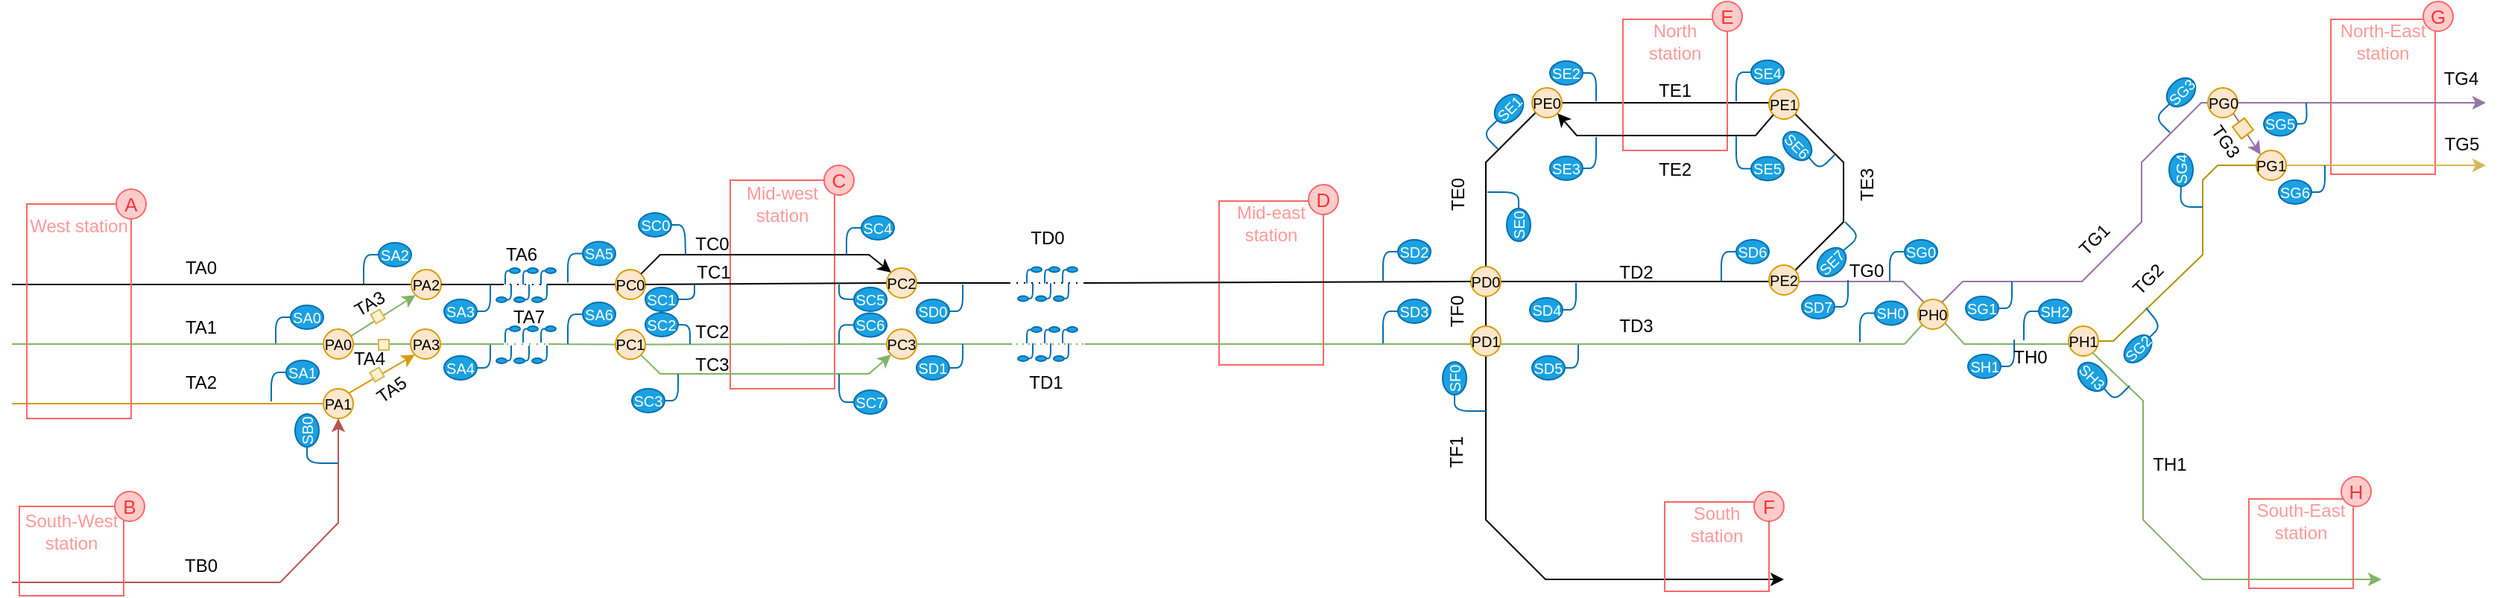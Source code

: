 <mxfile>
    <diagram id="8q6iTWnjh9-v0iRx-xdA" name="Page-1">
        <mxGraphModel dx="586" dy="610" grid="1" gridSize="10" guides="1" tooltips="1" connect="1" arrows="1" fold="1" page="1" pageScale="1" pageWidth="827" pageHeight="1169" math="0" shadow="0">
            <root>
                <mxCell id="0"/>
                <mxCell id="1" parent="0"/>
                <mxCell id="r3FgKxrRIFfHUx7xBJCp-2" value="" style="endArrow=classic;html=1;rounded=0;fillColor=#d5e8d4;strokeColor=#82b366;endFill=1;startArrow=none;" parent="1" edge="1">
                    <mxGeometry width="50" height="50" relative="1" as="geometry">
                        <mxPoint x="1310" y="320" as="sourcePoint"/>
                        <mxPoint x="1630" y="478" as="targetPoint"/>
                        <Array as="points">
                            <mxPoint x="1330" y="298"/>
                            <mxPoint x="1350" y="320"/>
                            <mxPoint x="1430" y="320"/>
                            <mxPoint x="1470" y="358"/>
                            <mxPoint x="1470" y="438"/>
                            <mxPoint x="1510" y="478"/>
                        </Array>
                    </mxGeometry>
                </mxCell>
                <mxCell id="r3FgKxrRIFfHUx7xBJCp-3" value="" style="endArrow=none;html=1;rounded=0;fillColor=#ffe6cc;strokeColor=#d79b00;endFill=0;entryX=0;entryY=0.5;entryDx=0;entryDy=0;" parent="1" target="r3FgKxrRIFfHUx7xBJCp-15" edge="1">
                    <mxGeometry width="50" height="50" relative="1" as="geometry">
                        <mxPoint x="40" y="360" as="sourcePoint"/>
                        <mxPoint x="300" y="330" as="targetPoint"/>
                    </mxGeometry>
                </mxCell>
                <mxCell id="r3FgKxrRIFfHUx7xBJCp-5" value="" style="endArrow=none;html=1;rounded=0;startArrow=none;" parent="1" source="r3FgKxrRIFfHUx7xBJCp-10" edge="1">
                    <mxGeometry width="50" height="50" relative="1" as="geometry">
                        <mxPoint x="680" y="480" as="sourcePoint"/>
                        <mxPoint x="40" y="280" as="targetPoint"/>
                        <Array as="points"/>
                    </mxGeometry>
                </mxCell>
                <mxCell id="r3FgKxrRIFfHUx7xBJCp-7" value="" style="endArrow=none;html=1;rounded=0;startArrow=none;exitX=0.5;exitY=0;exitDx=0;exitDy=0;" parent="1" source="r3FgKxrRIFfHUx7xBJCp-6" target="r3FgKxrRIFfHUx7xBJCp-6" edge="1">
                    <mxGeometry width="50" height="50" relative="1" as="geometry">
                        <mxPoint x="1229" y="478" as="sourcePoint"/>
                        <mxPoint x="589" y="278" as="targetPoint"/>
                        <Array as="points">
                            <mxPoint x="1029" y="198"/>
                            <mxPoint x="1069" y="158"/>
                            <mxPoint x="1229" y="158"/>
                            <mxPoint x="1269" y="198"/>
                            <mxPoint x="1269" y="238"/>
                            <mxPoint x="1229" y="278"/>
                        </Array>
                    </mxGeometry>
                </mxCell>
                <mxCell id="318" style="edgeStyle=none;html=1;exitX=0.5;exitY=1;exitDx=0;exitDy=0;entryX=0.5;entryY=0;entryDx=0;entryDy=0;endArrow=none;endFill=0;strokeWidth=1;" parent="1" source="r3FgKxrRIFfHUx7xBJCp-6" target="r3FgKxrRIFfHUx7xBJCp-8" edge="1">
                    <mxGeometry relative="1" as="geometry"/>
                </mxCell>
                <mxCell id="r3FgKxrRIFfHUx7xBJCp-6" value="&lt;span style=&quot;color: rgb(0 , 0 , 0) ; font-size: 10px&quot;&gt;PD0&lt;/span&gt;" style="ellipse;whiteSpace=wrap;html=1;aspect=fixed;fillColor=#ffe6cc;strokeColor=#d79b00;" parent="1" vertex="1">
                    <mxGeometry x="1019" y="268" width="20" height="20" as="geometry"/>
                </mxCell>
                <mxCell id="r3FgKxrRIFfHUx7xBJCp-9" value="" style="endArrow=none;html=1;rounded=0;endFill=0;startArrow=classic;startFill=1;" parent="1" target="r3FgKxrRIFfHUx7xBJCp-8" edge="1">
                    <mxGeometry width="50" height="50" relative="1" as="geometry">
                        <mxPoint x="1229" y="478" as="sourcePoint"/>
                        <mxPoint x="1039" y="278" as="targetPoint"/>
                        <Array as="points">
                            <mxPoint x="1069" y="478"/>
                            <mxPoint x="1029" y="438"/>
                        </Array>
                    </mxGeometry>
                </mxCell>
                <mxCell id="r3FgKxrRIFfHUx7xBJCp-10" value="&lt;span style=&quot;font-size: 10px&quot;&gt;PA2&lt;/span&gt;" style="ellipse;whiteSpace=wrap;html=1;aspect=fixed;fillColor=#ffe6cc;strokeColor=#d79b00;fontColor=#000000;" parent="1" vertex="1">
                    <mxGeometry x="308" y="270" width="20" height="20" as="geometry"/>
                </mxCell>
                <mxCell id="r3FgKxrRIFfHUx7xBJCp-11" value="" style="endArrow=none;html=1;rounded=0;startArrow=none;" parent="1" target="r3FgKxrRIFfHUx7xBJCp-10" edge="1">
                    <mxGeometry width="50" height="50" relative="1" as="geometry">
                        <mxPoint x="370" y="280" as="sourcePoint"/>
                        <mxPoint x="40" y="280" as="targetPoint"/>
                        <Array as="points"/>
                    </mxGeometry>
                </mxCell>
                <mxCell id="r3FgKxrRIFfHUx7xBJCp-16" value="" style="endArrow=none;html=1;rounded=0;fillColor=#e1d5e7;strokeColor=#9673a6;endFill=0;entryX=0;entryY=0.5;entryDx=0;entryDy=0;" parent="1" target="141" edge="1">
                    <mxGeometry width="50" height="50" relative="1" as="geometry">
                        <mxPoint x="1229" y="278" as="sourcePoint"/>
                        <mxPoint x="1690" y="158" as="targetPoint"/>
                        <Array as="points">
                            <mxPoint x="1309" y="278"/>
                            <mxPoint x="1329" y="298"/>
                            <mxPoint x="1349" y="278"/>
                            <mxPoint x="1429" y="278"/>
                            <mxPoint x="1469" y="238"/>
                            <mxPoint x="1469" y="198"/>
                            <mxPoint x="1509" y="158"/>
                        </Array>
                    </mxGeometry>
                </mxCell>
                <mxCell id="r3FgKxrRIFfHUx7xBJCp-17" value="&lt;span style=&quot;color: rgb(0 , 0 , 0) ; font-size: 10px&quot;&gt;PH0&lt;/span&gt;" style="ellipse;whiteSpace=wrap;html=1;aspect=fixed;fillColor=#ffe6cc;strokeColor=#d79b00;" parent="1" vertex="1">
                    <mxGeometry x="1319" y="290" width="20" height="20" as="geometry"/>
                </mxCell>
                <mxCell id="r3FgKxrRIFfHUx7xBJCp-19" value="&lt;span style=&quot;color: rgb(0 , 0 , 0) ; font-size: 10px&quot;&gt;PE2&lt;/span&gt;" style="ellipse;whiteSpace=wrap;html=1;aspect=fixed;fillColor=#ffe6cc;strokeColor=#d79b00;" parent="1" vertex="1">
                    <mxGeometry x="1219" y="267" width="20" height="20" as="geometry"/>
                </mxCell>
                <mxCell id="r3FgKxrRIFfHUx7xBJCp-21" value="TA0" style="text;html=1;strokeColor=none;fillColor=none;align=center;verticalAlign=middle;whiteSpace=wrap;rounded=0;" parent="1" vertex="1">
                    <mxGeometry x="137" y="254" width="60" height="30" as="geometry"/>
                </mxCell>
                <mxCell id="r3FgKxrRIFfHUx7xBJCp-22" value="TA1" style="text;html=1;strokeColor=none;fillColor=none;align=center;verticalAlign=middle;whiteSpace=wrap;rounded=0;" parent="1" vertex="1">
                    <mxGeometry x="137" y="294.25" width="60" height="30" as="geometry"/>
                </mxCell>
                <mxCell id="r3FgKxrRIFfHUx7xBJCp-23" value="TA2" style="text;html=1;strokeColor=none;fillColor=none;align=center;verticalAlign=middle;whiteSpace=wrap;rounded=0;" parent="1" vertex="1">
                    <mxGeometry x="137" y="331" width="60" height="30" as="geometry"/>
                </mxCell>
                <mxCell id="r3FgKxrRIFfHUx7xBJCp-24" value="TB0" style="text;html=1;strokeColor=none;fillColor=none;align=center;verticalAlign=middle;whiteSpace=wrap;rounded=0;" parent="1" vertex="1">
                    <mxGeometry x="137" y="454" width="60" height="30" as="geometry"/>
                </mxCell>
                <mxCell id="r3FgKxrRIFfHUx7xBJCp-27" value="TA4" style="text;html=1;strokeColor=none;fillColor=none;align=center;verticalAlign=middle;whiteSpace=wrap;rounded=0;" parent="1" vertex="1">
                    <mxGeometry x="265" y="321" width="30" height="18" as="geometry"/>
                </mxCell>
                <mxCell id="r3FgKxrRIFfHUx7xBJCp-31" value="TA6" style="text;html=1;strokeColor=none;fillColor=none;align=center;verticalAlign=middle;whiteSpace=wrap;rounded=0;" parent="1" vertex="1">
                    <mxGeometry x="367" y="253.25" width="30" height="14" as="geometry"/>
                </mxCell>
                <mxCell id="r3FgKxrRIFfHUx7xBJCp-32" value="TE0" style="text;html=1;strokeColor=none;fillColor=none;align=center;verticalAlign=middle;whiteSpace=wrap;rounded=0;rotation=-90;" parent="1" vertex="1">
                    <mxGeometry x="992" y="213" width="36" height="13" as="geometry"/>
                </mxCell>
                <mxCell id="r3FgKxrRIFfHUx7xBJCp-33" value="TD2" style="text;html=1;strokeColor=none;fillColor=none;align=center;verticalAlign=middle;whiteSpace=wrap;rounded=0;" parent="1" vertex="1">
                    <mxGeometry x="1100" y="257" width="60" height="30" as="geometry"/>
                </mxCell>
                <mxCell id="r3FgKxrRIFfHUx7xBJCp-34" value="TD3" style="text;html=1;strokeColor=none;fillColor=none;align=center;verticalAlign=middle;whiteSpace=wrap;rounded=0;" parent="1" vertex="1">
                    <mxGeometry x="1100" y="293" width="60" height="30" as="geometry"/>
                </mxCell>
                <mxCell id="r3FgKxrRIFfHUx7xBJCp-37" value="TG0" style="text;html=1;strokeColor=none;fillColor=none;align=center;verticalAlign=middle;whiteSpace=wrap;rounded=0;" parent="1" vertex="1">
                    <mxGeometry x="1267" y="261" width="35" height="19" as="geometry"/>
                </mxCell>
                <mxCell id="r3FgKxrRIFfHUx7xBJCp-38" value="TH1" style="text;html=1;strokeColor=none;fillColor=none;align=center;verticalAlign=middle;whiteSpace=wrap;rounded=0;" parent="1" vertex="1">
                    <mxGeometry x="1473" y="391" width="30" height="20" as="geometry"/>
                </mxCell>
                <mxCell id="146" style="edgeStyle=none;html=1;exitX=1;exitY=0;exitDx=0;exitDy=0;entryX=0;entryY=1;entryDx=0;entryDy=0;fontSize=10;fontColor=#FFFFFF;endArrow=classic;endFill=1;fillColor=#ffe6cc;strokeColor=#d79b00;rounded=0;" parent="1" source="r3FgKxrRIFfHUx7xBJCp-15" target="r3FgKxrRIFfHUx7xBJCp-12" edge="1">
                    <mxGeometry relative="1" as="geometry"/>
                </mxCell>
                <mxCell id="r3FgKxrRIFfHUx7xBJCp-15" value="&lt;span style=&quot;font-size: 10px&quot;&gt;PA1&lt;/span&gt;" style="ellipse;whiteSpace=wrap;html=1;aspect=fixed;fillColor=#ffe6cc;strokeColor=#d79b00;fontColor=#000000;" parent="1" vertex="1">
                    <mxGeometry x="249" y="350" width="20" height="20" as="geometry"/>
                </mxCell>
                <mxCell id="r3FgKxrRIFfHUx7xBJCp-39" value="" style="endArrow=classic;html=1;rounded=0;fillColor=#f8cecc;strokeColor=#b85450;strokeWidth=1;endFill=1;" parent="1" target="r3FgKxrRIFfHUx7xBJCp-15" edge="1">
                    <mxGeometry width="50" height="50" relative="1" as="geometry">
                        <mxPoint x="40" y="480" as="sourcePoint"/>
                        <mxPoint x="200" y="360" as="targetPoint"/>
                        <Array as="points">
                            <mxPoint x="220" y="480"/>
                            <mxPoint x="259" y="440"/>
                        </Array>
                    </mxGeometry>
                </mxCell>
                <mxCell id="9" value="&lt;span style=&quot;font-size: 10px&quot;&gt;SA1&lt;/span&gt;" style="ellipse;whiteSpace=wrap;html=1;fillColor=#1ba1e2;fontColor=#ffffff;strokeColor=#006EAF;direction=east;" parent="1" vertex="1">
                    <mxGeometry x="224" y="331" width="22" height="16" as="geometry"/>
                </mxCell>
                <mxCell id="10" value="" style="endArrow=none;html=1;entryX=0;entryY=0.5;entryDx=0;entryDy=0;fillColor=#1ba1e2;strokeColor=#006EAF;exitX=1;exitY=0.75;exitDx=0;exitDy=0;" parent="1" target="9" edge="1">
                    <mxGeometry width="50" height="50" relative="1" as="geometry">
                        <mxPoint x="214" y="358.5" as="sourcePoint"/>
                        <mxPoint x="296" y="337" as="targetPoint"/>
                        <Array as="points">
                            <mxPoint x="214" y="339"/>
                        </Array>
                    </mxGeometry>
                </mxCell>
                <mxCell id="27" value="&lt;span style=&quot;font-size: 10px&quot;&gt;SA3&lt;/span&gt;" style="ellipse;whiteSpace=wrap;html=1;fillColor=#1ba1e2;fontColor=#ffffff;strokeColor=#006EAF;direction=east;" parent="1" vertex="1">
                    <mxGeometry x="330" y="290" width="22" height="16" as="geometry"/>
                </mxCell>
                <mxCell id="28" value="" style="endArrow=none;html=1;entryX=1;entryY=0.5;entryDx=0;entryDy=0;fillColor=#1ba1e2;strokeColor=#006EAF;" parent="1" target="27" edge="1">
                    <mxGeometry width="50" height="50" relative="1" as="geometry">
                        <mxPoint x="361" y="280" as="sourcePoint"/>
                        <mxPoint x="363" y="270" as="targetPoint"/>
                        <Array as="points">
                            <mxPoint x="361" y="298"/>
                        </Array>
                    </mxGeometry>
                </mxCell>
                <mxCell id="31" value="&lt;font style=&quot;font-size: 10px&quot;&gt;SB0&lt;/font&gt;" style="ellipse;whiteSpace=wrap;html=1;fillColor=#1ba1e2;fontColor=#ffffff;strokeColor=#006EAF;direction=east;rotation=-90;" parent="1" vertex="1">
                    <mxGeometry x="227" y="370" width="22" height="16" as="geometry"/>
                </mxCell>
                <mxCell id="34" value="" style="endArrow=none;html=1;exitX=0;exitY=0.5;exitDx=0;exitDy=0;fillColor=#1ba1e2;strokeColor=#006EAF;" parent="1" source="31" edge="1">
                    <mxGeometry width="50" height="50" relative="1" as="geometry">
                        <mxPoint x="229" y="380" as="sourcePoint"/>
                        <mxPoint x="259" y="400" as="targetPoint"/>
                        <Array as="points">
                            <mxPoint x="238" y="400"/>
                        </Array>
                    </mxGeometry>
                </mxCell>
                <mxCell id="44" value="&lt;span style=&quot;font-size: 10px&quot;&gt;SE0&lt;/span&gt;" style="ellipse;whiteSpace=wrap;html=1;fillColor=#1ba1e2;fontColor=#ffffff;strokeColor=#006EAF;direction=east;rotation=-90;" parent="1" vertex="1">
                    <mxGeometry x="1040" y="232" width="22" height="16" as="geometry"/>
                </mxCell>
                <mxCell id="45" value="" style="endArrow=none;html=1;exitX=1;exitY=0.5;exitDx=0;exitDy=0;fillColor=#1ba1e2;strokeColor=#006EAF;" parent="1" source="44" edge="1">
                    <mxGeometry width="50" height="50" relative="1" as="geometry">
                        <mxPoint x="1070" y="288" as="sourcePoint"/>
                        <mxPoint x="1030" y="218" as="targetPoint"/>
                        <Array as="points">
                            <mxPoint x="1051" y="218"/>
                        </Array>
                    </mxGeometry>
                </mxCell>
                <mxCell id="53" value="&lt;font style=&quot;font-size: 10px&quot;&gt;SA0&lt;/font&gt;" style="ellipse;whiteSpace=wrap;html=1;fillColor=#1ba1e2;fontColor=#ffffff;strokeColor=#006EAF;direction=east;" parent="1" vertex="1">
                    <mxGeometry x="227" y="294" width="22" height="16" as="geometry"/>
                </mxCell>
                <mxCell id="54" value="" style="endArrow=none;html=1;entryX=0;entryY=0.5;entryDx=0;entryDy=0;fillColor=#1ba1e2;strokeColor=#006EAF;" parent="1" target="53" edge="1">
                    <mxGeometry width="50" height="50" relative="1" as="geometry">
                        <mxPoint x="217" y="320" as="sourcePoint"/>
                        <mxPoint x="299" y="300" as="targetPoint"/>
                        <Array as="points">
                            <mxPoint x="217" y="302"/>
                        </Array>
                    </mxGeometry>
                </mxCell>
                <mxCell id="55" value="&lt;span style=&quot;font-size: 10px&quot;&gt;SA2&lt;/span&gt;" style="ellipse;whiteSpace=wrap;html=1;fillColor=#1ba1e2;fontColor=#ffffff;strokeColor=#006EAF;direction=east;" parent="1" vertex="1">
                    <mxGeometry x="286" y="252" width="22" height="16" as="geometry"/>
                </mxCell>
                <mxCell id="56" value="" style="endArrow=none;html=1;entryX=0;entryY=0.5;entryDx=0;entryDy=0;fillColor=#1ba1e2;strokeColor=#006EAF;exitX=1;exitY=0.75;exitDx=0;exitDy=0;" parent="1" target="55" edge="1">
                    <mxGeometry width="50" height="50" relative="1" as="geometry">
                        <mxPoint x="276" y="279.5" as="sourcePoint"/>
                        <mxPoint x="358" y="258" as="targetPoint"/>
                        <Array as="points">
                            <mxPoint x="276" y="260"/>
                        </Array>
                    </mxGeometry>
                </mxCell>
                <mxCell id="58" value="&lt;span style=&quot;font-size: 10px&quot;&gt;SA4&lt;/span&gt;" style="ellipse;whiteSpace=wrap;html=1;fillColor=#1ba1e2;fontColor=#ffffff;strokeColor=#006EAF;direction=east;" parent="1" vertex="1">
                    <mxGeometry x="330" y="328" width="22" height="16" as="geometry"/>
                </mxCell>
                <mxCell id="59" value="" style="endArrow=none;html=1;entryX=1;entryY=0.5;entryDx=0;entryDy=0;fillColor=#1ba1e2;strokeColor=#006EAF;" parent="1" target="58" edge="1">
                    <mxGeometry width="50" height="50" relative="1" as="geometry">
                        <mxPoint x="361" y="320" as="sourcePoint"/>
                        <mxPoint x="363" y="308" as="targetPoint"/>
                        <Array as="points">
                            <mxPoint x="361" y="336"/>
                        </Array>
                    </mxGeometry>
                </mxCell>
                <mxCell id="60" value="&lt;span style=&quot;font-size: 10px&quot;&gt;SD2&lt;/span&gt;" style="ellipse;whiteSpace=wrap;html=1;fillColor=#1ba1e2;fontColor=#ffffff;strokeColor=#006EAF;direction=east;" parent="1" vertex="1">
                    <mxGeometry x="970" y="250" width="22" height="16" as="geometry"/>
                </mxCell>
                <mxCell id="61" value="" style="endArrow=none;html=1;entryX=0;entryY=0.5;entryDx=0;entryDy=0;fillColor=#1ba1e2;strokeColor=#006EAF;exitX=1;exitY=0.75;exitDx=0;exitDy=0;" parent="1" target="60" edge="1">
                    <mxGeometry width="50" height="50" relative="1" as="geometry">
                        <mxPoint x="960" y="277.5" as="sourcePoint"/>
                        <mxPoint x="1042" y="256" as="targetPoint"/>
                        <Array as="points">
                            <mxPoint x="960" y="258"/>
                        </Array>
                    </mxGeometry>
                </mxCell>
                <mxCell id="62" value="&lt;span style=&quot;font-size: 10px&quot;&gt;SD3&lt;/span&gt;" style="ellipse;whiteSpace=wrap;html=1;fillColor=#1ba1e2;fontColor=#ffffff;strokeColor=#006EAF;direction=east;" parent="1" vertex="1">
                    <mxGeometry x="970" y="290" width="22" height="16" as="geometry"/>
                </mxCell>
                <mxCell id="63" value="" style="endArrow=none;html=1;entryX=0;entryY=0.5;entryDx=0;entryDy=0;fillColor=#1ba1e2;strokeColor=#006EAF;" parent="1" target="62" edge="1">
                    <mxGeometry width="50" height="50" relative="1" as="geometry">
                        <mxPoint x="960" y="320" as="sourcePoint"/>
                        <mxPoint x="1042" y="296" as="targetPoint"/>
                        <Array as="points">
                            <mxPoint x="960" y="298"/>
                        </Array>
                    </mxGeometry>
                </mxCell>
                <mxCell id="64" value="&lt;span style=&quot;font-size: 10px&quot;&gt;SD6&lt;/span&gt;" style="ellipse;whiteSpace=wrap;html=1;fillColor=#1ba1e2;fontColor=#ffffff;strokeColor=#006EAF;direction=east;" parent="1" vertex="1">
                    <mxGeometry x="1197" y="250" width="22" height="16" as="geometry"/>
                </mxCell>
                <mxCell id="65" value="" style="endArrow=none;html=1;entryX=0;entryY=0.5;entryDx=0;entryDy=0;fillColor=#1ba1e2;strokeColor=#006EAF;exitX=1;exitY=0.75;exitDx=0;exitDy=0;" parent="1" target="64" edge="1">
                    <mxGeometry width="50" height="50" relative="1" as="geometry">
                        <mxPoint x="1187" y="277.5" as="sourcePoint"/>
                        <mxPoint x="1269" y="256" as="targetPoint"/>
                        <Array as="points">
                            <mxPoint x="1187" y="258"/>
                        </Array>
                    </mxGeometry>
                </mxCell>
                <mxCell id="66" value="&lt;span style=&quot;font-size: 10px&quot;&gt;SH0&lt;/span&gt;" style="ellipse;whiteSpace=wrap;html=1;fillColor=#1ba1e2;fontColor=#ffffff;strokeColor=#006EAF;direction=east;" parent="1" vertex="1">
                    <mxGeometry x="1290" y="291.25" width="22" height="16" as="geometry"/>
                </mxCell>
                <mxCell id="67" value="" style="endArrow=none;html=1;entryX=0;entryY=0.5;entryDx=0;entryDy=0;fillColor=#1ba1e2;strokeColor=#006EAF;exitX=1;exitY=0.75;exitDx=0;exitDy=0;" parent="1" target="66" edge="1">
                    <mxGeometry width="50" height="50" relative="1" as="geometry">
                        <mxPoint x="1280" y="318.75" as="sourcePoint"/>
                        <mxPoint x="1362" y="297.25" as="targetPoint"/>
                        <Array as="points">
                            <mxPoint x="1280" y="299.25"/>
                        </Array>
                    </mxGeometry>
                </mxCell>
                <mxCell id="68" value="&lt;span style=&quot;font-size: 10px&quot;&gt;SG0&lt;/span&gt;" style="ellipse;whiteSpace=wrap;html=1;fillColor=#1ba1e2;fontColor=#ffffff;strokeColor=#006EAF;direction=east;" parent="1" vertex="1">
                    <mxGeometry x="1310" y="250" width="22" height="16" as="geometry"/>
                </mxCell>
                <mxCell id="69" value="" style="endArrow=none;html=1;entryX=0;entryY=0.5;entryDx=0;entryDy=0;fillColor=#1ba1e2;strokeColor=#006EAF;exitX=1;exitY=0.75;exitDx=0;exitDy=0;" parent="1" target="68" edge="1">
                    <mxGeometry width="50" height="50" relative="1" as="geometry">
                        <mxPoint x="1300" y="277.5" as="sourcePoint"/>
                        <mxPoint x="1382" y="256" as="targetPoint"/>
                        <Array as="points">
                            <mxPoint x="1300" y="258"/>
                        </Array>
                    </mxGeometry>
                </mxCell>
                <mxCell id="71" value="&lt;span style=&quot;font-size: 10px&quot;&gt;SD5&lt;/span&gt;" style="ellipse;whiteSpace=wrap;html=1;fillColor=#1ba1e2;fontColor=#ffffff;strokeColor=#006EAF;direction=east;" parent="1" vertex="1">
                    <mxGeometry x="1060" y="328" width="22" height="16" as="geometry"/>
                </mxCell>
                <mxCell id="72" value="" style="endArrow=none;html=1;entryX=1;entryY=0.5;entryDx=0;entryDy=0;fillColor=#1ba1e2;strokeColor=#006EAF;" parent="1" target="71" edge="1">
                    <mxGeometry width="50" height="50" relative="1" as="geometry">
                        <mxPoint x="1091" y="320" as="sourcePoint"/>
                        <mxPoint x="1093" y="308" as="targetPoint"/>
                        <Array as="points">
                            <mxPoint x="1091" y="336"/>
                        </Array>
                    </mxGeometry>
                </mxCell>
                <mxCell id="73" value="&lt;span style=&quot;font-size: 10px&quot;&gt;SD4&lt;/span&gt;" style="ellipse;whiteSpace=wrap;html=1;fillColor=#1ba1e2;fontColor=#ffffff;strokeColor=#006EAF;direction=east;" parent="1" vertex="1">
                    <mxGeometry x="1058.5" y="289" width="22" height="16" as="geometry"/>
                </mxCell>
                <mxCell id="74" value="" style="endArrow=none;html=1;entryX=1;entryY=0.5;entryDx=0;entryDy=0;fillColor=#1ba1e2;strokeColor=#006EAF;" parent="1" target="73" edge="1">
                    <mxGeometry width="50" height="50" relative="1" as="geometry">
                        <mxPoint x="1089.5" y="279" as="sourcePoint"/>
                        <mxPoint x="1091.5" y="269" as="targetPoint"/>
                        <Array as="points">
                            <mxPoint x="1089.5" y="297"/>
                        </Array>
                    </mxGeometry>
                </mxCell>
                <mxCell id="75" value="&lt;span style=&quot;font-size: 10px&quot;&gt;SH1&lt;/span&gt;" style="ellipse;whiteSpace=wrap;html=1;fillColor=#1ba1e2;fontColor=#ffffff;strokeColor=#006EAF;direction=east;" parent="1" vertex="1">
                    <mxGeometry x="1352.5" y="327" width="22" height="16" as="geometry"/>
                </mxCell>
                <mxCell id="76" value="" style="endArrow=none;html=1;entryX=1;entryY=0.5;entryDx=0;entryDy=0;fillColor=#1ba1e2;strokeColor=#006EAF;" parent="1" target="75" edge="1">
                    <mxGeometry width="50" height="50" relative="1" as="geometry">
                        <mxPoint x="1383.5" y="317" as="sourcePoint"/>
                        <mxPoint x="1385.5" y="307" as="targetPoint"/>
                        <Array as="points">
                            <mxPoint x="1383.5" y="335"/>
                        </Array>
                    </mxGeometry>
                </mxCell>
                <mxCell id="77" value="&lt;span style=&quot;font-size: 10px&quot;&gt;SG1&lt;/span&gt;" style="ellipse;whiteSpace=wrap;html=1;fillColor=#1ba1e2;fontColor=#ffffff;strokeColor=#006EAF;direction=east;" parent="1" vertex="1">
                    <mxGeometry x="1351" y="288" width="22" height="16" as="geometry"/>
                </mxCell>
                <mxCell id="78" value="" style="endArrow=none;html=1;entryX=1;entryY=0.5;entryDx=0;entryDy=0;fillColor=#1ba1e2;strokeColor=#006EAF;" parent="1" target="77" edge="1">
                    <mxGeometry width="50" height="50" relative="1" as="geometry">
                        <mxPoint x="1382.0" y="278" as="sourcePoint"/>
                        <mxPoint x="1384" y="268" as="targetPoint"/>
                        <Array as="points">
                            <mxPoint x="1382" y="296"/>
                        </Array>
                    </mxGeometry>
                </mxCell>
                <mxCell id="79" value="&lt;span style=&quot;font-size: 10px&quot;&gt;SD7&lt;br&gt;&lt;/span&gt;" style="ellipse;whiteSpace=wrap;html=1;fillColor=#1ba1e2;fontColor=#ffffff;strokeColor=#006EAF;direction=east;" parent="1" vertex="1">
                    <mxGeometry x="1241" y="287" width="22" height="16" as="geometry"/>
                </mxCell>
                <mxCell id="80" value="" style="endArrow=none;html=1;entryX=1;entryY=0.5;entryDx=0;entryDy=0;fillColor=#1ba1e2;strokeColor=#006EAF;" parent="1" target="79" edge="1">
                    <mxGeometry width="50" height="50" relative="1" as="geometry">
                        <mxPoint x="1272.0" y="277" as="sourcePoint"/>
                        <mxPoint x="1274" y="267" as="targetPoint"/>
                        <Array as="points">
                            <mxPoint x="1272" y="295"/>
                        </Array>
                    </mxGeometry>
                </mxCell>
                <mxCell id="81" value="&lt;span style=&quot;font-size: 10px&quot;&gt;SF0&lt;/span&gt;" style="ellipse;whiteSpace=wrap;html=1;fillColor=#1ba1e2;fontColor=#ffffff;strokeColor=#006EAF;direction=east;rotation=-90;" parent="1" vertex="1">
                    <mxGeometry x="997" y="335" width="22" height="16" as="geometry"/>
                </mxCell>
                <mxCell id="82" value="" style="endArrow=none;html=1;exitX=0;exitY=0.5;exitDx=0;exitDy=0;fillColor=#1ba1e2;strokeColor=#006EAF;" parent="1" source="81" edge="1">
                    <mxGeometry width="50" height="50" relative="1" as="geometry">
                        <mxPoint x="999" y="345" as="sourcePoint"/>
                        <mxPoint x="1029" y="365.0" as="targetPoint"/>
                        <Array as="points">
                            <mxPoint x="1008" y="365"/>
                        </Array>
                    </mxGeometry>
                </mxCell>
                <mxCell id="83" value="&lt;span style=&quot;font-size: 10px&quot;&gt;SE7&lt;/span&gt;" style="ellipse;whiteSpace=wrap;html=1;fillColor=#1ba1e2;fontColor=#ffffff;strokeColor=#006EAF;direction=east;rotation=-45;" parent="1" vertex="1">
                    <mxGeometry x="1250" y="257" width="22" height="16" as="geometry"/>
                </mxCell>
                <mxCell id="84" value="" style="endArrow=none;html=1;exitX=1;exitY=0.5;exitDx=0;exitDy=0;fillColor=#1ba1e2;strokeColor=#006EAF;" parent="1" source="83" edge="1">
                    <mxGeometry width="50" height="50" relative="1" as="geometry">
                        <mxPoint x="1260" y="298" as="sourcePoint"/>
                        <mxPoint x="1270" y="238" as="targetPoint"/>
                        <Array as="points">
                            <mxPoint x="1280" y="248"/>
                        </Array>
                    </mxGeometry>
                </mxCell>
                <mxCell id="89" value="" style="rounded=0;whiteSpace=wrap;html=1;labelBackgroundColor=none;fontColor=#FFFFFF;strokeColor=#FF6666;fillColor=none;align=left;" parent="1" vertex="1">
                    <mxGeometry x="50" y="226" width="70" height="144" as="geometry"/>
                </mxCell>
                <mxCell id="90" value="West station" style="text;html=1;strokeColor=none;fillColor=none;align=center;verticalAlign=middle;whiteSpace=wrap;rounded=0;labelBackgroundColor=none;fontColor=#FF9999;" parent="1" vertex="1">
                    <mxGeometry x="50" y="226" width="70" height="30" as="geometry"/>
                </mxCell>
                <mxCell id="92" value="&lt;span style=&quot;font-size: 10px&quot;&gt;Platform 1&lt;/span&gt;" style="text;html=1;strokeColor=none;fillColor=none;align=center;verticalAlign=middle;whiteSpace=wrap;rounded=0;labelBackgroundColor=none;fontColor=#FFFFFF;" parent="1" vertex="1">
                    <mxGeometry x="55" y="257" width="60" height="30" as="geometry"/>
                </mxCell>
                <mxCell id="93" value="&lt;span style=&quot;font-size: 10px&quot;&gt;Platform 2&lt;/span&gt;" style="text;html=1;strokeColor=none;fillColor=none;align=center;verticalAlign=middle;whiteSpace=wrap;rounded=0;labelBackgroundColor=none;fontColor=#FFFFFF;" parent="1" vertex="1">
                    <mxGeometry x="55" y="299" width="60" height="30" as="geometry"/>
                </mxCell>
                <mxCell id="94" value="&lt;span style=&quot;font-size: 10px&quot;&gt;Platform 3&lt;/span&gt;" style="text;html=1;strokeColor=none;fillColor=none;align=center;verticalAlign=middle;whiteSpace=wrap;rounded=0;labelBackgroundColor=none;fontColor=#FFFFFF;" parent="1" vertex="1">
                    <mxGeometry x="55" y="337" width="60" height="30" as="geometry"/>
                </mxCell>
                <mxCell id="95" value="" style="rounded=0;whiteSpace=wrap;html=1;labelBackgroundColor=none;fontColor=#FFFFFF;strokeColor=#FF6666;fillColor=none;align=left;" parent="1" vertex="1">
                    <mxGeometry x="45" y="429" width="70" height="60" as="geometry"/>
                </mxCell>
                <mxCell id="96" value="South-West station" style="text;html=1;strokeColor=none;fillColor=none;align=center;verticalAlign=middle;whiteSpace=wrap;rounded=0;labelBackgroundColor=none;fontColor=#FF9999;" parent="1" vertex="1">
                    <mxGeometry x="45" y="431" width="70" height="30" as="geometry"/>
                </mxCell>
                <mxCell id="97" value="&lt;span style=&quot;font-size: 10px&quot;&gt;Platform&lt;br&gt;&lt;/span&gt;" style="text;html=1;strokeColor=none;fillColor=none;align=center;verticalAlign=middle;whiteSpace=wrap;rounded=0;labelBackgroundColor=none;fontColor=#FFFFFF;" parent="1" vertex="1">
                    <mxGeometry x="50" y="459" width="60" height="30" as="geometry"/>
                </mxCell>
                <mxCell id="98" value="" style="rounded=0;whiteSpace=wrap;html=1;labelBackgroundColor=none;fontColor=#FFFFFF;strokeColor=#FF6666;fillColor=none;align=left;" parent="1" vertex="1">
                    <mxGeometry x="1149" y="426" width="70" height="60" as="geometry"/>
                </mxCell>
                <mxCell id="99" value="South station" style="text;html=1;strokeColor=none;fillColor=none;align=center;verticalAlign=middle;whiteSpace=wrap;rounded=0;labelBackgroundColor=none;fontColor=#FF9999;" parent="1" vertex="1">
                    <mxGeometry x="1149" y="426" width="70" height="30" as="geometry"/>
                </mxCell>
                <mxCell id="100" value="&lt;span style=&quot;font-size: 10px&quot;&gt;Platform&lt;br&gt;&lt;/span&gt;" style="text;html=1;strokeColor=none;fillColor=none;align=center;verticalAlign=middle;whiteSpace=wrap;rounded=0;labelBackgroundColor=none;fontColor=#FFFFFF;" parent="1" vertex="1">
                    <mxGeometry x="1154" y="456" width="60" height="30" as="geometry"/>
                </mxCell>
                <mxCell id="101" value="" style="rounded=0;whiteSpace=wrap;html=1;labelBackgroundColor=none;fontColor=#FFFFFF;strokeColor=#FF6666;fillColor=none;align=left;" parent="1" vertex="1">
                    <mxGeometry x="1541" y="424" width="70" height="60" as="geometry"/>
                </mxCell>
                <mxCell id="102" value="South-East station" style="text;html=1;strokeColor=none;fillColor=none;align=center;verticalAlign=middle;whiteSpace=wrap;rounded=0;labelBackgroundColor=none;fontColor=#FF9999;" parent="1" vertex="1">
                    <mxGeometry x="1541" y="424" width="70" height="30" as="geometry"/>
                </mxCell>
                <mxCell id="103" value="&lt;span style=&quot;font-size: 10px&quot;&gt;Platform&lt;br&gt;&lt;/span&gt;" style="text;html=1;strokeColor=none;fillColor=none;align=center;verticalAlign=middle;whiteSpace=wrap;rounded=0;labelBackgroundColor=none;fontColor=#FFFFFF;" parent="1" vertex="1">
                    <mxGeometry x="1546" y="454" width="60" height="30" as="geometry"/>
                </mxCell>
                <mxCell id="104" value="" style="rounded=0;whiteSpace=wrap;html=1;labelBackgroundColor=none;fontColor=#FFFFFF;strokeColor=#FF6666;fillColor=none;align=left;" parent="1" vertex="1">
                    <mxGeometry x="1596" y="102" width="70" height="104" as="geometry"/>
                </mxCell>
                <mxCell id="105" value="North-East station" style="text;html=1;strokeColor=none;fillColor=none;align=center;verticalAlign=middle;whiteSpace=wrap;rounded=0;labelBackgroundColor=none;fontColor=#FF9999;" parent="1" vertex="1">
                    <mxGeometry x="1596" y="102" width="70" height="30" as="geometry"/>
                </mxCell>
                <mxCell id="106" value="&lt;span style=&quot;font-size: 10px&quot;&gt;Platform 1&lt;br&gt;&lt;/span&gt;" style="text;html=1;strokeColor=none;fillColor=none;align=center;verticalAlign=middle;whiteSpace=wrap;rounded=0;labelBackgroundColor=none;fontColor=#FFFFFF;" parent="1" vertex="1">
                    <mxGeometry x="1607" y="133" width="49" height="18" as="geometry"/>
                </mxCell>
                <mxCell id="107" value="" style="rounded=0;whiteSpace=wrap;html=1;labelBackgroundColor=none;fontColor=#FFFFFF;strokeColor=#FF6666;fillColor=none;align=left;" parent="1" vertex="1">
                    <mxGeometry x="1121" y="102" width="70" height="88" as="geometry"/>
                </mxCell>
                <mxCell id="108" value="North station" style="text;html=1;strokeColor=none;fillColor=none;align=center;verticalAlign=middle;whiteSpace=wrap;rounded=0;labelBackgroundColor=none;fontColor=#FF9999;" parent="1" vertex="1">
                    <mxGeometry x="1121" y="102" width="70" height="30" as="geometry"/>
                </mxCell>
                <mxCell id="109" value="&lt;span style=&quot;font-size: 10px&quot;&gt;Platform&lt;br&gt;&lt;/span&gt;" style="text;html=1;strokeColor=none;fillColor=none;align=center;verticalAlign=middle;whiteSpace=wrap;rounded=0;labelBackgroundColor=none;fontColor=#FFFFFF;" parent="1" vertex="1">
                    <mxGeometry x="1126" y="156" width="60" height="30" as="geometry"/>
                </mxCell>
                <mxCell id="110" value="" style="rounded=0;whiteSpace=wrap;html=1;labelBackgroundColor=none;fontColor=#FFFFFF;strokeColor=#FF6666;fillColor=none;align=left;" parent="1" vertex="1">
                    <mxGeometry x="850" y="224" width="70" height="110" as="geometry"/>
                </mxCell>
                <mxCell id="111" value="Mid-east station" style="text;html=1;strokeColor=none;fillColor=none;align=center;verticalAlign=middle;whiteSpace=wrap;rounded=0;labelBackgroundColor=none;fontColor=#FF9999;" parent="1" vertex="1">
                    <mxGeometry x="850" y="224" width="70" height="30" as="geometry"/>
                </mxCell>
                <mxCell id="112" value="&lt;span style=&quot;font-size: 10px&quot;&gt;Platform 1&lt;br&gt;&lt;/span&gt;" style="text;html=1;strokeColor=none;fillColor=none;align=center;verticalAlign=middle;whiteSpace=wrap;rounded=0;labelBackgroundColor=none;fontColor=#FFFFFF;" parent="1" vertex="1">
                    <mxGeometry x="855" y="254" width="60" height="30" as="geometry"/>
                </mxCell>
                <mxCell id="113" value="&lt;span style=&quot;font-size: 10px&quot;&gt;Platform 2&lt;br&gt;&lt;/span&gt;" style="text;html=1;strokeColor=none;fillColor=none;align=center;verticalAlign=middle;whiteSpace=wrap;rounded=0;labelBackgroundColor=none;fontColor=#FFFFFF;" parent="1" vertex="1">
                    <mxGeometry x="855" y="295" width="60" height="30" as="geometry"/>
                </mxCell>
                <mxCell id="114" value="" style="rounded=0;whiteSpace=wrap;html=1;labelBackgroundColor=none;fontColor=#FFFFFF;strokeColor=#FF6666;fillColor=none;align=left;" parent="1" vertex="1">
                    <mxGeometry x="522" y="210" width="70" height="140" as="geometry"/>
                </mxCell>
                <mxCell id="115" value="Mid-west station" style="text;html=1;strokeColor=none;fillColor=none;align=center;verticalAlign=middle;whiteSpace=wrap;rounded=0;labelBackgroundColor=none;fontColor=#FF9999;" parent="1" vertex="1">
                    <mxGeometry x="522" y="211" width="70" height="30" as="geometry"/>
                </mxCell>
                <mxCell id="116" value="&lt;span style=&quot;font-size: 10px&quot;&gt;Platform 1&lt;br&gt;&lt;/span&gt;" style="text;html=1;strokeColor=none;fillColor=none;align=center;verticalAlign=middle;whiteSpace=wrap;rounded=0;labelBackgroundColor=none;fontColor=#FFFFFF;" parent="1" vertex="1">
                    <mxGeometry x="527" y="257" width="60" height="30" as="geometry"/>
                </mxCell>
                <mxCell id="117" value="&lt;span style=&quot;font-size: 10px&quot;&gt;Platform 2&lt;br&gt;&lt;/span&gt;" style="text;html=1;strokeColor=none;fillColor=none;align=center;verticalAlign=middle;whiteSpace=wrap;rounded=0;labelBackgroundColor=none;fontColor=#FFFFFF;" parent="1" vertex="1">
                    <mxGeometry x="527" y="314" width="60" height="30" as="geometry"/>
                </mxCell>
                <mxCell id="252" style="edgeStyle=none;html=1;exitX=0;exitY=0.5;exitDx=0;exitDy=0;endArrow=none;endFill=0;" parent="1" source="120" edge="1">
                    <mxGeometry relative="1" as="geometry">
                        <mxPoint x="400" y="280" as="targetPoint"/>
                    </mxGeometry>
                </mxCell>
                <mxCell id="120" value="&lt;span style=&quot;font-size: 10px&quot;&gt;PC0&lt;/span&gt;" style="ellipse;whiteSpace=wrap;html=1;aspect=fixed;fillColor=#ffe6cc;strokeColor=#d79b00;fontColor=#000000;" parent="1" vertex="1">
                    <mxGeometry x="445" y="270" width="20" height="20" as="geometry"/>
                </mxCell>
                <mxCell id="121" value="" style="endArrow=none;html=1;rounded=0;startArrow=none;" parent="1" source="122" target="120" edge="1">
                    <mxGeometry width="50" height="50" relative="1" as="geometry">
                        <mxPoint x="1014.0" y="278.026" as="sourcePoint"/>
                        <mxPoint x="365.0" y="279.974" as="targetPoint"/>
                        <Array as="points"/>
                    </mxGeometry>
                </mxCell>
                <mxCell id="302" style="edgeStyle=none;html=1;exitX=1;exitY=0.5;exitDx=0;exitDy=0;endArrow=none;endFill=0;strokeWidth=1;" parent="1" source="122" edge="1">
                    <mxGeometry relative="1" as="geometry">
                        <mxPoint x="710" y="278.947" as="targetPoint"/>
                    </mxGeometry>
                </mxCell>
                <mxCell id="122" value="&lt;span style=&quot;font-size: 10px&quot;&gt;PC2&lt;/span&gt;" style="ellipse;whiteSpace=wrap;html=1;aspect=fixed;fillColor=#ffe6cc;strokeColor=#d79b00;fontColor=#000000;" parent="1" vertex="1">
                    <mxGeometry x="627" y="269" width="20" height="20" as="geometry"/>
                </mxCell>
                <mxCell id="123" value="" style="endArrow=none;html=1;rounded=0;startArrow=none;" parent="1" source="r3FgKxrRIFfHUx7xBJCp-6" edge="1">
                    <mxGeometry width="50" height="50" relative="1" as="geometry">
                        <mxPoint x="1019.0" y="278.016" as="sourcePoint"/>
                        <mxPoint x="760" y="279" as="targetPoint"/>
                        <Array as="points"/>
                    </mxGeometry>
                </mxCell>
                <mxCell id="255" style="edgeStyle=none;html=1;exitX=0;exitY=0.5;exitDx=0;exitDy=0;endArrow=none;endFill=0;fillColor=#d5e8d4;strokeColor=#82b366;" parent="1" source="125" edge="1">
                    <mxGeometry relative="1" as="geometry">
                        <mxPoint x="400" y="320" as="targetPoint"/>
                    </mxGeometry>
                </mxCell>
                <mxCell id="125" value="&lt;span style=&quot;font-size: 10px&quot;&gt;PC1&lt;/span&gt;" style="ellipse;whiteSpace=wrap;html=1;aspect=fixed;fillColor=#ffe6cc;strokeColor=#d79b00;fontColor=#000000;" parent="1" vertex="1">
                    <mxGeometry x="445" y="310.25" width="20" height="20" as="geometry"/>
                </mxCell>
                <mxCell id="126" value="" style="endArrow=none;html=1;rounded=0;fillColor=#d5e8d4;strokeColor=#82b366;endFill=1;startArrow=none;exitX=1;exitY=0.5;exitDx=0;exitDy=0;" parent="1" source="r3FgKxrRIFfHUx7xBJCp-12" edge="1">
                    <mxGeometry width="50" height="50" relative="1" as="geometry">
                        <mxPoint x="40.0" y="318" as="sourcePoint"/>
                        <mxPoint x="370" y="320" as="targetPoint"/>
                        <Array as="points"/>
                    </mxGeometry>
                </mxCell>
                <mxCell id="303" style="edgeStyle=none;html=1;exitX=1;exitY=0.5;exitDx=0;exitDy=0;endArrow=none;endFill=0;strokeWidth=1;fillColor=#d5e8d4;strokeColor=#82b366;" parent="1" source="127" edge="1">
                    <mxGeometry relative="1" as="geometry">
                        <mxPoint x="710" y="320" as="targetPoint"/>
                    </mxGeometry>
                </mxCell>
                <mxCell id="127" value="&lt;span style=&quot;font-size: 10px&quot;&gt;PC3&lt;/span&gt;" style="ellipse;whiteSpace=wrap;html=1;aspect=fixed;fillColor=#ffe6cc;strokeColor=#d79b00;fontColor=#000000;" parent="1" vertex="1">
                    <mxGeometry x="627" y="310" width="20" height="20" as="geometry"/>
                </mxCell>
                <mxCell id="128" value="" style="endArrow=none;html=1;rounded=0;fillColor=#d5e8d4;strokeColor=#82b366;endFill=1;startArrow=none;" parent="1" source="125" target="127" edge="1">
                    <mxGeometry width="50" height="50" relative="1" as="geometry">
                        <mxPoint x="465.0" y="317.008" as="sourcePoint"/>
                        <mxPoint x="1625" y="478" as="targetPoint"/>
                        <Array as="points"/>
                    </mxGeometry>
                </mxCell>
                <mxCell id="133" value="" style="edgeStyle=none;html=1;fontSize=10;fontColor=#FFFFFF;entryX=0;entryY=1;entryDx=0;entryDy=0;fillColor=#d5e8d4;strokeColor=#82b366;" parent="1" source="131" target="r3FgKxrRIFfHUx7xBJCp-10" edge="1">
                    <mxGeometry relative="1" as="geometry"/>
                </mxCell>
                <mxCell id="134" value="&lt;span style=&quot;color: rgb(0 , 0 , 0) ; font-size: 10px&quot;&gt;PE0&lt;/span&gt;" style="ellipse;whiteSpace=wrap;html=1;aspect=fixed;fillColor=#ffe6cc;strokeColor=#d79b00;" parent="1" vertex="1">
                    <mxGeometry x="1060" y="148" width="20" height="20" as="geometry"/>
                </mxCell>
                <mxCell id="135" value="&lt;span style=&quot;color: rgb(0 , 0 , 0) ; font-size: 10px&quot;&gt;PE1&lt;/span&gt;" style="ellipse;whiteSpace=wrap;html=1;aspect=fixed;fillColor=#ffe6cc;strokeColor=#d79b00;" parent="1" vertex="1">
                    <mxGeometry x="1219" y="149" width="20" height="20" as="geometry"/>
                </mxCell>
                <mxCell id="137" value="&lt;span style=&quot;color: rgb(0 , 0 , 0) ; font-size: 10px&quot;&gt;PH1&lt;/span&gt;" style="ellipse;whiteSpace=wrap;html=1;aspect=fixed;fillColor=#ffe6cc;strokeColor=#d79b00;" parent="1" vertex="1">
                    <mxGeometry x="1420" y="308" width="20" height="20" as="geometry"/>
                </mxCell>
                <mxCell id="138" value="" style="endArrow=none;html=1;rounded=0;fillColor=#d5e8d4;strokeColor=#82b366;endFill=1;startArrow=none;" parent="1" edge="1">
                    <mxGeometry width="50" height="50" relative="1" as="geometry">
                        <mxPoint x="760" y="320" as="sourcePoint"/>
                        <mxPoint x="1310" y="320" as="targetPoint"/>
                    </mxGeometry>
                </mxCell>
                <mxCell id="140" value="&lt;span style=&quot;font-size: 10px&quot;&gt;Platform 2&lt;br&gt;&lt;/span&gt;" style="text;html=1;strokeColor=none;fillColor=none;align=center;verticalAlign=middle;whiteSpace=wrap;rounded=0;labelBackgroundColor=none;fontColor=#FFFFFF;" parent="1" vertex="1">
                    <mxGeometry x="1606.5" y="180.25" width="49" height="14" as="geometry"/>
                </mxCell>
                <mxCell id="143" style="edgeStyle=none;html=1;exitX=1;exitY=1;exitDx=0;exitDy=0;fontSize=10;fontColor=#FFFFFF;entryX=0;entryY=0;entryDx=0;entryDy=0;fillColor=#e1d5e7;strokeColor=#9673a6;" parent="1" source="141" target="144" edge="1">
                    <mxGeometry relative="1" as="geometry">
                        <mxPoint x="1548" y="220" as="targetPoint"/>
                    </mxGeometry>
                </mxCell>
                <mxCell id="317" style="edgeStyle=none;html=1;exitX=1;exitY=0.5;exitDx=0;exitDy=0;endArrow=classic;endFill=1;strokeWidth=1;fillColor=#e1d5e7;strokeColor=#9673a6;" parent="1" source="141" edge="1">
                    <mxGeometry relative="1" as="geometry">
                        <mxPoint x="1700" y="158" as="targetPoint"/>
                    </mxGeometry>
                </mxCell>
                <mxCell id="141" value="&lt;span style=&quot;color: rgb(0 , 0 , 0) ; font-size: 10px&quot;&gt;PG0&lt;/span&gt;" style="ellipse;whiteSpace=wrap;html=1;aspect=fixed;fillColor=#ffe6cc;strokeColor=#d79b00;" parent="1" vertex="1">
                    <mxGeometry x="1513.5" y="148" width="20" height="20" as="geometry"/>
                </mxCell>
                <mxCell id="153" style="edgeStyle=none;rounded=0;html=1;exitX=1;exitY=0.5;exitDx=0;exitDy=0;fontSize=10;fontColor=#FFFFFF;endArrow=classic;endFill=1;fillColor=#fff2cc;strokeColor=#d6b656;" parent="1" source="144" edge="1">
                    <mxGeometry relative="1" as="geometry">
                        <mxPoint x="1700" y="200" as="targetPoint"/>
                    </mxGeometry>
                </mxCell>
                <mxCell id="144" value="&lt;span style=&quot;color: rgb(0 , 0 , 0) ; font-size: 10px&quot;&gt;PG1&lt;/span&gt;" style="ellipse;whiteSpace=wrap;html=1;aspect=fixed;fillColor=#ffe6cc;strokeColor=#d79b00;" parent="1" vertex="1">
                    <mxGeometry x="1546" y="190" width="20" height="20" as="geometry"/>
                </mxCell>
                <mxCell id="r3FgKxrRIFfHUx7xBJCp-12" value="&lt;span style=&quot;font-size: 10px&quot;&gt;PA3&lt;/span&gt;" style="ellipse;whiteSpace=wrap;html=1;aspect=fixed;fillColor=#ffe6cc;strokeColor=#d79b00;fontColor=#000000;" parent="1" vertex="1">
                    <mxGeometry x="307.5" y="310" width="20" height="20" as="geometry"/>
                </mxCell>
                <mxCell id="147" value="" style="endArrow=classic;html=1;rounded=0;strokeWidth=1;endFill=1;exitX=1;exitY=0;exitDx=0;exitDy=0;entryX=0;entryY=0;entryDx=0;entryDy=0;" parent="1" source="120" target="122" edge="1">
                    <mxGeometry width="50" height="50" relative="1" as="geometry">
                        <mxPoint x="485" y="187" as="sourcePoint"/>
                        <mxPoint x="704" y="77" as="targetPoint"/>
                        <Array as="points">
                            <mxPoint x="475" y="260"/>
                            <mxPoint x="615" y="260"/>
                        </Array>
                    </mxGeometry>
                </mxCell>
                <mxCell id="148" value="" style="endArrow=classic;html=1;rounded=0;fillColor=#d5e8d4;strokeColor=#82b366;strokeWidth=1;endFill=1;exitX=1;exitY=1;exitDx=0;exitDy=0;entryX=0;entryY=1;entryDx=0;entryDy=0;" parent="1" source="125" target="127" edge="1">
                    <mxGeometry width="50" height="50" relative="1" as="geometry">
                        <mxPoint x="462.071" y="387.929" as="sourcePoint"/>
                        <mxPoint x="577.929" y="387.929" as="targetPoint"/>
                        <Array as="points">
                            <mxPoint x="475" y="340"/>
                            <mxPoint x="615" y="340"/>
                        </Array>
                    </mxGeometry>
                </mxCell>
                <mxCell id="149" value="" style="endArrow=none;html=1;rounded=0;strokeWidth=1;endFill=0;exitX=1;exitY=1;exitDx=0;exitDy=0;entryX=0;entryY=1;entryDx=0;entryDy=0;startArrow=classic;startFill=1;" parent="1" source="134" target="135" edge="1">
                    <mxGeometry width="50" height="50" relative="1" as="geometry">
                        <mxPoint x="1100.001" y="177.161" as="sourcePoint"/>
                        <mxPoint x="1215.859" y="177.911" as="targetPoint"/>
                        <Array as="points">
                            <mxPoint x="1090" y="180"/>
                            <mxPoint x="1210" y="180"/>
                        </Array>
                    </mxGeometry>
                </mxCell>
                <mxCell id="151" value="" style="endArrow=none;html=1;rounded=0;fillColor=#e3c800;strokeColor=#B09500;strokeWidth=1;endFill=0;exitX=1;exitY=0.5;exitDx=0;exitDy=0;entryX=0;entryY=0.5;entryDx=0;entryDy=0;" parent="1" source="137" target="144" edge="1">
                    <mxGeometry width="50" height="50" relative="1" as="geometry">
                        <mxPoint x="1500.001" y="296.001" as="sourcePoint"/>
                        <mxPoint x="1520" y="210" as="targetPoint"/>
                        <Array as="points">
                            <mxPoint x="1450" y="318"/>
                            <mxPoint x="1510" y="260"/>
                            <mxPoint x="1510" y="210"/>
                            <mxPoint x="1520" y="200"/>
                        </Array>
                    </mxGeometry>
                </mxCell>
                <mxCell id="154" value="&lt;span style=&quot;font-size: 10px&quot;&gt;SA5&lt;/span&gt;" style="ellipse;whiteSpace=wrap;html=1;fillColor=#1ba1e2;fontColor=#ffffff;strokeColor=#006EAF;direction=east;" parent="1" vertex="1">
                    <mxGeometry x="423" y="251.25" width="22" height="16" as="geometry"/>
                </mxCell>
                <mxCell id="155" value="" style="endArrow=none;html=1;entryX=0;entryY=0.5;entryDx=0;entryDy=0;fillColor=#1ba1e2;strokeColor=#006EAF;exitX=1;exitY=0.75;exitDx=0;exitDy=0;" parent="1" target="154" edge="1">
                    <mxGeometry width="50" height="50" relative="1" as="geometry">
                        <mxPoint x="413" y="278.75" as="sourcePoint"/>
                        <mxPoint x="495" y="257.25" as="targetPoint"/>
                        <Array as="points">
                            <mxPoint x="413" y="259.25"/>
                        </Array>
                    </mxGeometry>
                </mxCell>
                <mxCell id="156" value="&lt;span style=&quot;font-size: 10px&quot;&gt;SA6&lt;/span&gt;" style="ellipse;whiteSpace=wrap;html=1;fillColor=#1ba1e2;fontColor=#ffffff;strokeColor=#006EAF;direction=east;" parent="1" vertex="1">
                    <mxGeometry x="423" y="292" width="22" height="16" as="geometry"/>
                </mxCell>
                <mxCell id="157" value="" style="endArrow=none;html=1;entryX=0;entryY=0.5;entryDx=0;entryDy=0;fillColor=#1ba1e2;strokeColor=#006EAF;" parent="1" target="156" edge="1">
                    <mxGeometry width="50" height="50" relative="1" as="geometry">
                        <mxPoint x="413" y="320" as="sourcePoint"/>
                        <mxPoint x="495" y="295" as="targetPoint"/>
                        <Array as="points">
                            <mxPoint x="413" y="300"/>
                        </Array>
                    </mxGeometry>
                </mxCell>
                <mxCell id="158" value="&lt;span style=&quot;font-size: 10px&quot;&gt;SE1&lt;/span&gt;" style="ellipse;whiteSpace=wrap;html=1;fillColor=#1ba1e2;fontColor=#ffffff;strokeColor=#006EAF;direction=east;rotation=-45;" parent="1" vertex="1">
                    <mxGeometry x="1033.5" y="154" width="22" height="16" as="geometry"/>
                </mxCell>
                <mxCell id="159" value="" style="endArrow=none;html=1;entryX=0;entryY=0.5;entryDx=0;entryDy=0;fillColor=#1ba1e2;strokeColor=#006EAF;" parent="1" target="158" edge="1">
                    <mxGeometry width="50" height="50" relative="1" as="geometry">
                        <mxPoint x="1037" y="189" as="sourcePoint"/>
                        <mxPoint x="1132.5" y="148.5" as="targetPoint"/>
                        <Array as="points">
                            <mxPoint x="1027" y="179"/>
                        </Array>
                    </mxGeometry>
                </mxCell>
                <mxCell id="162" value="&lt;span style=&quot;font-size: 10px&quot;&gt;SE6&lt;/span&gt;" style="ellipse;whiteSpace=wrap;html=1;fillColor=#1ba1e2;fontColor=#ffffff;strokeColor=#006EAF;direction=east;rotation=45;" parent="1" vertex="1">
                    <mxGeometry x="1227" y="179" width="22" height="16" as="geometry"/>
                </mxCell>
                <mxCell id="163" value="" style="endArrow=none;html=1;fillColor=#1ba1e2;strokeColor=#006EAF;entryX=1;entryY=0.5;entryDx=0;entryDy=0;" parent="1" target="162" edge="1">
                    <mxGeometry width="50" height="50" relative="1" as="geometry">
                        <mxPoint x="1263" y="193" as="sourcePoint"/>
                        <mxPoint x="1256" y="183" as="targetPoint"/>
                        <Array as="points">
                            <mxPoint x="1253" y="203"/>
                        </Array>
                    </mxGeometry>
                </mxCell>
                <mxCell id="164" value="&lt;span style=&quot;font-size: 10px&quot;&gt;SH2&lt;/span&gt;" style="ellipse;whiteSpace=wrap;html=1;fillColor=#1ba1e2;fontColor=#ffffff;strokeColor=#006EAF;direction=east;" parent="1" vertex="1">
                    <mxGeometry x="1400" y="290" width="22" height="16" as="geometry"/>
                </mxCell>
                <mxCell id="165" value="" style="endArrow=none;html=1;entryX=0;entryY=0.5;entryDx=0;entryDy=0;fillColor=#1ba1e2;strokeColor=#006EAF;exitX=1;exitY=0.75;exitDx=0;exitDy=0;" parent="1" target="164" edge="1">
                    <mxGeometry width="50" height="50" relative="1" as="geometry">
                        <mxPoint x="1390" y="317.5" as="sourcePoint"/>
                        <mxPoint x="1472" y="296" as="targetPoint"/>
                        <Array as="points">
                            <mxPoint x="1390" y="298"/>
                        </Array>
                    </mxGeometry>
                </mxCell>
                <mxCell id="166" value="&lt;span style=&quot;font-size: 10px&quot;&gt;SG6&lt;/span&gt;" style="ellipse;whiteSpace=wrap;html=1;fillColor=#1ba1e2;fontColor=#ffffff;strokeColor=#006EAF;direction=east;" parent="1" vertex="1">
                    <mxGeometry x="1561" y="210" width="22" height="16" as="geometry"/>
                </mxCell>
                <mxCell id="167" value="" style="endArrow=none;html=1;entryX=1;entryY=0.5;entryDx=0;entryDy=0;fillColor=#1ba1e2;strokeColor=#006EAF;" parent="1" target="166" edge="1">
                    <mxGeometry width="50" height="50" relative="1" as="geometry">
                        <mxPoint x="1592.0" y="200" as="sourcePoint"/>
                        <mxPoint x="1594" y="190" as="targetPoint"/>
                        <Array as="points">
                            <mxPoint x="1592" y="218"/>
                        </Array>
                    </mxGeometry>
                </mxCell>
                <mxCell id="168" value="&lt;span style=&quot;font-size: 10px&quot;&gt;SG5&lt;/span&gt;" style="ellipse;whiteSpace=wrap;html=1;fillColor=#1ba1e2;fontColor=#ffffff;strokeColor=#006EAF;direction=east;" parent="1" vertex="1">
                    <mxGeometry x="1551" y="164.25" width="22" height="16" as="geometry"/>
                </mxCell>
                <mxCell id="169" value="" style="endArrow=none;html=1;entryX=1;entryY=0.5;entryDx=0;entryDy=0;fillColor=#1ba1e2;strokeColor=#006EAF;" parent="1" target="168" edge="1">
                    <mxGeometry width="50" height="50" relative="1" as="geometry">
                        <mxPoint x="1579.5" y="158" as="sourcePoint"/>
                        <mxPoint x="1581.5" y="110" as="targetPoint"/>
                        <Array as="points">
                            <mxPoint x="1580" y="172"/>
                        </Array>
                    </mxGeometry>
                </mxCell>
                <mxCell id="170" value="&lt;span style=&quot;font-size: 10px&quot;&gt;SG3&lt;/span&gt;" style="ellipse;whiteSpace=wrap;html=1;fillColor=#1ba1e2;fontColor=#ffffff;strokeColor=#006EAF;direction=east;rotation=-45;" parent="1" vertex="1">
                    <mxGeometry x="1484.5" y="143" width="22" height="16" as="geometry"/>
                </mxCell>
                <mxCell id="171" value="" style="endArrow=none;html=1;entryX=0;entryY=0.5;entryDx=0;entryDy=0;fillColor=#1ba1e2;strokeColor=#006EAF;" parent="1" target="170" edge="1">
                    <mxGeometry width="50" height="50" relative="1" as="geometry">
                        <mxPoint x="1488" y="178" as="sourcePoint"/>
                        <mxPoint x="1583.5" y="137.5" as="targetPoint"/>
                        <Array as="points">
                            <mxPoint x="1478" y="168"/>
                        </Array>
                    </mxGeometry>
                </mxCell>
                <mxCell id="173" value="" style="endArrow=none;html=1;fillColor=#1ba1e2;strokeColor=#006EAF;exitX=0;exitY=0.5;exitDx=0;exitDy=0;" parent="1" source="250" edge="1">
                    <mxGeometry width="50" height="50" relative="1" as="geometry">
                        <mxPoint x="1497.5" y="215.5" as="sourcePoint"/>
                        <mxPoint x="1510" y="228" as="targetPoint"/>
                        <Array as="points">
                            <mxPoint x="1495" y="228"/>
                        </Array>
                    </mxGeometry>
                </mxCell>
                <mxCell id="176" value="&lt;span style=&quot;font-size: 10px&quot;&gt;SH3&lt;/span&gt;" style="ellipse;whiteSpace=wrap;html=1;fillColor=#1ba1e2;fontColor=#ffffff;strokeColor=#006EAF;direction=east;rotation=45;" parent="1" vertex="1">
                    <mxGeometry x="1425" y="334" width="22" height="16" as="geometry"/>
                </mxCell>
                <mxCell id="177" value="" style="endArrow=none;html=1;fillColor=#1ba1e2;strokeColor=#006EAF;entryX=1;entryY=0.5;entryDx=0;entryDy=0;" parent="1" target="176" edge="1">
                    <mxGeometry width="50" height="50" relative="1" as="geometry">
                        <mxPoint x="1461" y="348" as="sourcePoint"/>
                        <mxPoint x="1454" y="338" as="targetPoint"/>
                        <Array as="points">
                            <mxPoint x="1451" y="358"/>
                        </Array>
                    </mxGeometry>
                </mxCell>
                <mxCell id="178" value="&lt;span style=&quot;font-size: 10px&quot;&gt;SD1&lt;/span&gt;" style="ellipse;whiteSpace=wrap;html=1;fillColor=#1ba1e2;fontColor=#ffffff;strokeColor=#006EAF;direction=east;" parent="1" vertex="1">
                    <mxGeometry x="647" y="328" width="22" height="16" as="geometry"/>
                </mxCell>
                <mxCell id="179" value="" style="endArrow=none;html=1;entryX=1;entryY=0.5;entryDx=0;entryDy=0;fillColor=#1ba1e2;strokeColor=#006EAF;" parent="1" target="178" edge="1">
                    <mxGeometry width="50" height="50" relative="1" as="geometry">
                        <mxPoint x="678" y="320" as="sourcePoint"/>
                        <mxPoint x="680" y="308" as="targetPoint"/>
                        <Array as="points">
                            <mxPoint x="678" y="336"/>
                        </Array>
                    </mxGeometry>
                </mxCell>
                <mxCell id="180" value="&lt;span style=&quot;font-size: 10px&quot;&gt;SD0&lt;/span&gt;" style="ellipse;whiteSpace=wrap;html=1;fillColor=#1ba1e2;fontColor=#ffffff;strokeColor=#006EAF;direction=east;" parent="1" vertex="1">
                    <mxGeometry x="647" y="290" width="22" height="16" as="geometry"/>
                </mxCell>
                <mxCell id="181" value="" style="endArrow=none;html=1;entryX=1;entryY=0.5;entryDx=0;entryDy=0;fillColor=#1ba1e2;strokeColor=#006EAF;" parent="1" target="180" edge="1">
                    <mxGeometry width="50" height="50" relative="1" as="geometry">
                        <mxPoint x="678" y="280" as="sourcePoint"/>
                        <mxPoint x="680" y="270" as="targetPoint"/>
                        <Array as="points">
                            <mxPoint x="678" y="298"/>
                        </Array>
                    </mxGeometry>
                </mxCell>
                <mxCell id="184" value="" style="endArrow=none;html=1;rounded=0;fillColor=#d5e8d4;strokeColor=#82b366;endFill=1;entryX=0;entryY=0.5;entryDx=0;entryDy=0;" parent="1" target="131" edge="1">
                    <mxGeometry width="50" height="50" relative="1" as="geometry">
                        <mxPoint x="40" y="320" as="sourcePoint"/>
                        <mxPoint x="450.0" y="317.26" as="targetPoint"/>
                        <Array as="points"/>
                    </mxGeometry>
                </mxCell>
                <mxCell id="131" value="&lt;font style=&quot;font-size: 10px&quot;&gt;PA0&lt;/font&gt;" style="ellipse;whiteSpace=wrap;html=1;aspect=fixed;fillColor=#ffe6cc;strokeColor=#d79b00;fontColor=#000000;" parent="1" vertex="1">
                    <mxGeometry x="249" y="310" width="20" height="20" as="geometry"/>
                </mxCell>
                <mxCell id="186" value="&lt;span style=&quot;font-size: 10px&quot;&gt;SC7&lt;/span&gt;" style="ellipse;whiteSpace=wrap;html=1;fillColor=#1ba1e2;fontColor=#ffffff;strokeColor=#006EAF;direction=east;" parent="1" vertex="1">
                    <mxGeometry x="605" y="351" width="22" height="16" as="geometry"/>
                </mxCell>
                <mxCell id="187" value="" style="endArrow=none;html=1;entryX=0;entryY=0.5;entryDx=0;entryDy=0;fillColor=#1ba1e2;strokeColor=#006EAF;" parent="1" target="186" edge="1">
                    <mxGeometry width="50" height="50" relative="1" as="geometry">
                        <mxPoint x="595" y="340" as="sourcePoint"/>
                        <mxPoint x="677" y="357" as="targetPoint"/>
                        <Array as="points">
                            <mxPoint x="595" y="359"/>
                        </Array>
                    </mxGeometry>
                </mxCell>
                <mxCell id="188" value="&lt;span style=&quot;font-size: 10px&quot;&gt;SC6&lt;/span&gt;" style="ellipse;whiteSpace=wrap;html=1;fillColor=#1ba1e2;fontColor=#ffffff;strokeColor=#006EAF;direction=east;" parent="1" vertex="1">
                    <mxGeometry x="605" y="299.25" width="22" height="16" as="geometry"/>
                </mxCell>
                <mxCell id="189" value="" style="endArrow=none;html=1;entryX=0;entryY=0.5;entryDx=0;entryDy=0;fillColor=#1ba1e2;strokeColor=#006EAF;" parent="1" target="188" edge="1">
                    <mxGeometry width="50" height="50" relative="1" as="geometry">
                        <mxPoint x="595" y="320" as="sourcePoint"/>
                        <mxPoint x="677" y="295" as="targetPoint"/>
                        <Array as="points">
                            <mxPoint x="595" y="307"/>
                        </Array>
                    </mxGeometry>
                </mxCell>
                <mxCell id="190" value="&lt;span style=&quot;font-size: 10px&quot;&gt;SC5&lt;/span&gt;" style="ellipse;whiteSpace=wrap;html=1;fillColor=#1ba1e2;fontColor=#ffffff;strokeColor=#006EAF;direction=east;" parent="1" vertex="1">
                    <mxGeometry x="605" y="282" width="22" height="16" as="geometry"/>
                </mxCell>
                <mxCell id="191" value="" style="endArrow=none;html=1;entryX=0;entryY=0.5;entryDx=0;entryDy=0;fillColor=#1ba1e2;strokeColor=#006EAF;" parent="1" target="190" edge="1">
                    <mxGeometry width="50" height="50" relative="1" as="geometry">
                        <mxPoint x="595" y="280" as="sourcePoint"/>
                        <mxPoint x="677" y="277.75" as="targetPoint"/>
                        <Array as="points">
                            <mxPoint x="595" y="289.75"/>
                        </Array>
                    </mxGeometry>
                </mxCell>
                <mxCell id="192" value="&lt;span style=&quot;font-size: 10px&quot;&gt;SC1&lt;/span&gt;" style="ellipse;whiteSpace=wrap;html=1;fillColor=#1ba1e2;fontColor=#ffffff;strokeColor=#006EAF;direction=east;" parent="1" vertex="1">
                    <mxGeometry x="465" y="282" width="22" height="16" as="geometry"/>
                </mxCell>
                <mxCell id="193" value="" style="endArrow=none;html=1;entryX=1;entryY=0.5;entryDx=0;entryDy=0;fillColor=#1ba1e2;strokeColor=#006EAF;" parent="1" target="192" edge="1">
                    <mxGeometry width="50" height="50" relative="1" as="geometry">
                        <mxPoint x="498" y="280" as="sourcePoint"/>
                        <mxPoint x="540" y="277.75" as="targetPoint"/>
                        <Array as="points">
                            <mxPoint x="498" y="290"/>
                        </Array>
                    </mxGeometry>
                </mxCell>
                <mxCell id="194" value="&lt;span style=&quot;font-size: 10px&quot;&gt;SC2&lt;/span&gt;" style="ellipse;whiteSpace=wrap;html=1;fillColor=#1ba1e2;fontColor=#ffffff;strokeColor=#006EAF;direction=east;" parent="1" vertex="1">
                    <mxGeometry x="465" y="299" width="22" height="16" as="geometry"/>
                </mxCell>
                <mxCell id="196" value="" style="endArrow=none;html=1;entryX=1;entryY=0.5;entryDx=0;entryDy=0;fillColor=#1ba1e2;strokeColor=#006EAF;" parent="1" target="194" edge="1">
                    <mxGeometry width="50" height="50" relative="1" as="geometry">
                        <mxPoint x="495" y="320" as="sourcePoint"/>
                        <mxPoint x="505.0" y="307.5" as="targetPoint"/>
                        <Array as="points">
                            <mxPoint x="495" y="307.25"/>
                        </Array>
                    </mxGeometry>
                </mxCell>
                <mxCell id="197" value="&lt;span style=&quot;font-size: 10px&quot;&gt;SC3&lt;/span&gt;" style="ellipse;whiteSpace=wrap;html=1;fillColor=#1ba1e2;fontColor=#ffffff;strokeColor=#006EAF;direction=east;" parent="1" vertex="1">
                    <mxGeometry x="456" y="350" width="22" height="16" as="geometry"/>
                </mxCell>
                <mxCell id="198" value="" style="endArrow=none;html=1;entryX=1;entryY=0.5;entryDx=0;entryDy=0;fillColor=#1ba1e2;strokeColor=#006EAF;" parent="1" target="197" edge="1">
                    <mxGeometry width="50" height="50" relative="1" as="geometry">
                        <mxPoint x="487" y="340" as="sourcePoint"/>
                        <mxPoint x="489" y="330" as="targetPoint"/>
                        <Array as="points">
                            <mxPoint x="487" y="358"/>
                        </Array>
                    </mxGeometry>
                </mxCell>
                <mxCell id="199" value="&lt;span style=&quot;font-size: 10px&quot;&gt;SC0&lt;/span&gt;" style="ellipse;whiteSpace=wrap;html=1;fillColor=#1ba1e2;fontColor=#ffffff;strokeColor=#006EAF;direction=east;" parent="1" vertex="1">
                    <mxGeometry x="460.5" y="232" width="22" height="16" as="geometry"/>
                </mxCell>
                <mxCell id="200" value="" style="endArrow=none;html=1;entryX=1;entryY=0.5;entryDx=0;entryDy=0;fillColor=#1ba1e2;strokeColor=#006EAF;" parent="1" target="199" edge="1">
                    <mxGeometry width="50" height="50" relative="1" as="geometry">
                        <mxPoint x="492" y="260" as="sourcePoint"/>
                        <mxPoint x="493.5" y="212" as="targetPoint"/>
                        <Array as="points">
                            <mxPoint x="491.5" y="240"/>
                        </Array>
                    </mxGeometry>
                </mxCell>
                <mxCell id="201" value="&lt;span style=&quot;font-size: 10px&quot;&gt;SE4&lt;/span&gt;" style="ellipse;whiteSpace=wrap;html=1;fillColor=#1ba1e2;fontColor=#ffffff;strokeColor=#006EAF;direction=east;" parent="1" vertex="1">
                    <mxGeometry x="1207" y="129.5" width="22" height="16" as="geometry"/>
                </mxCell>
                <mxCell id="202" value="" style="endArrow=none;html=1;entryX=0;entryY=0.5;entryDx=0;entryDy=0;fillColor=#1ba1e2;strokeColor=#006EAF;exitX=1;exitY=0.75;exitDx=0;exitDy=0;" parent="1" target="201" edge="1">
                    <mxGeometry width="50" height="50" relative="1" as="geometry">
                        <mxPoint x="1197" y="157" as="sourcePoint"/>
                        <mxPoint x="1279" y="135.5" as="targetPoint"/>
                        <Array as="points">
                            <mxPoint x="1197" y="137.5"/>
                        </Array>
                    </mxGeometry>
                </mxCell>
                <mxCell id="203" value="&lt;span style=&quot;font-size: 10px&quot;&gt;SE5&lt;/span&gt;" style="ellipse;whiteSpace=wrap;html=1;fillColor=#1ba1e2;fontColor=#ffffff;strokeColor=#006EAF;direction=east;" parent="1" vertex="1">
                    <mxGeometry x="1207" y="194.25" width="22" height="16" as="geometry"/>
                </mxCell>
                <mxCell id="204" value="" style="endArrow=none;html=1;entryX=0;entryY=0.5;entryDx=0;entryDy=0;fillColor=#1ba1e2;strokeColor=#006EAF;" parent="1" target="203" edge="1">
                    <mxGeometry width="50" height="50" relative="1" as="geometry">
                        <mxPoint x="1197" y="180" as="sourcePoint"/>
                        <mxPoint x="1279" y="200.25" as="targetPoint"/>
                        <Array as="points">
                            <mxPoint x="1197" y="202.25"/>
                        </Array>
                    </mxGeometry>
                </mxCell>
                <mxCell id="205" value="&lt;span style=&quot;font-size: 10px&quot;&gt;SE3&lt;/span&gt;" style="ellipse;whiteSpace=wrap;html=1;fillColor=#1ba1e2;fontColor=#ffffff;strokeColor=#006EAF;direction=east;" parent="1" vertex="1">
                    <mxGeometry x="1072" y="194" width="22" height="16" as="geometry"/>
                </mxCell>
                <mxCell id="206" value="" style="endArrow=none;html=1;entryX=1;entryY=0.5;entryDx=0;entryDy=0;fillColor=#1ba1e2;strokeColor=#006EAF;" parent="1" target="205" edge="1">
                    <mxGeometry width="50" height="50" relative="1" as="geometry">
                        <mxPoint x="1103" y="181" as="sourcePoint"/>
                        <mxPoint x="1105" y="171" as="targetPoint"/>
                        <Array as="points">
                            <mxPoint x="1103" y="202"/>
                        </Array>
                    </mxGeometry>
                </mxCell>
                <mxCell id="207" value="&lt;span style=&quot;color: rgb(255 , 255 , 255) ; font-family: &amp;#34;helvetica&amp;#34; ; font-size: 10px ; font-style: normal ; font-weight: 400 ; letter-spacing: normal ; text-align: center ; text-indent: 0px ; text-transform: none ; word-spacing: 0px ; display: inline ; float: none&quot;&gt;SE2&lt;/span&gt;" style="ellipse;whiteSpace=wrap;html=1;fillColor=#1ba1e2;fontColor=#ffffff;strokeColor=#006EAF;direction=east;" parent="1" vertex="1">
                    <mxGeometry x="1072" y="130" width="22" height="16" as="geometry"/>
                </mxCell>
                <mxCell id="208" value="" style="endArrow=none;html=1;entryX=1;entryY=0.5;entryDx=0;entryDy=0;fillColor=#1ba1e2;strokeColor=#006EAF;" parent="1" target="207" edge="1">
                    <mxGeometry width="50" height="50" relative="1" as="geometry">
                        <mxPoint x="1103" y="157" as="sourcePoint"/>
                        <mxPoint x="1105" y="107" as="targetPoint"/>
                        <Array as="points">
                            <mxPoint x="1103" y="138"/>
                        </Array>
                    </mxGeometry>
                </mxCell>
                <mxCell id="212" value="" style="rounded=0;whiteSpace=wrap;html=1;fillColor=#ffe6cc;strokeColor=#d79b00;rotation=323;" parent="1" vertex="1">
                    <mxGeometry x="1532" y="170.25" width="10" height="10" as="geometry"/>
                </mxCell>
                <mxCell id="214" value="&lt;span style=&quot;font-size: 10px&quot;&gt;SG2&lt;/span&gt;" style="ellipse;whiteSpace=wrap;html=1;fillColor=#1ba1e2;fontColor=#ffffff;strokeColor=#006EAF;direction=east;rotation=-45;" parent="1" vertex="1">
                    <mxGeometry x="1455.54" y="316.29" width="22" height="14" as="geometry"/>
                </mxCell>
                <mxCell id="215" value="" style="endArrow=none;html=1;entryX=1;entryY=0.5;entryDx=0;entryDy=0;fillColor=#1ba1e2;strokeColor=#006EAF;" parent="1" target="214" edge="1">
                    <mxGeometry width="50" height="50" relative="1" as="geometry">
                        <mxPoint x="1472" y="295.75" as="sourcePoint"/>
                        <mxPoint x="1529" y="289.75" as="targetPoint"/>
                        <Array as="points">
                            <mxPoint x="1482" y="308"/>
                        </Array>
                    </mxGeometry>
                </mxCell>
                <mxCell id="216" value="TC0" style="text;html=1;strokeColor=none;fillColor=none;align=center;verticalAlign=middle;whiteSpace=wrap;rounded=0;" parent="1" vertex="1">
                    <mxGeometry x="497" y="245" width="26" height="16" as="geometry"/>
                </mxCell>
                <mxCell id="217" value="TC1" style="text;html=1;strokeColor=none;fillColor=none;align=center;verticalAlign=middle;whiteSpace=wrap;rounded=0;" parent="1" vertex="1">
                    <mxGeometry x="498" y="264" width="26" height="16" as="geometry"/>
                </mxCell>
                <mxCell id="218" value="TC2" style="text;html=1;strokeColor=none;fillColor=none;align=center;verticalAlign=middle;whiteSpace=wrap;rounded=0;" parent="1" vertex="1">
                    <mxGeometry x="497" y="304" width="26" height="16" as="geometry"/>
                </mxCell>
                <mxCell id="219" value="TC3" style="text;html=1;strokeColor=none;fillColor=none;align=center;verticalAlign=middle;whiteSpace=wrap;rounded=0;" parent="1" vertex="1">
                    <mxGeometry x="497" y="326" width="26" height="16" as="geometry"/>
                </mxCell>
                <mxCell id="220" value="TD0" style="text;html=1;strokeColor=none;fillColor=none;align=center;verticalAlign=middle;whiteSpace=wrap;rounded=0;" parent="1" vertex="1">
                    <mxGeometry x="722" y="241" width="26" height="16" as="geometry"/>
                </mxCell>
                <mxCell id="221" value="TD1" style="text;html=1;strokeColor=none;fillColor=none;align=center;verticalAlign=middle;whiteSpace=wrap;rounded=0;" parent="1" vertex="1">
                    <mxGeometry x="721" y="338" width="26" height="16" as="geometry"/>
                </mxCell>
                <mxCell id="222" value="TF1" style="text;html=1;strokeColor=none;fillColor=none;align=center;verticalAlign=middle;whiteSpace=wrap;rounded=0;rotation=-90;" parent="1" vertex="1">
                    <mxGeometry x="991" y="386" width="36" height="13" as="geometry"/>
                </mxCell>
                <mxCell id="223" value="TF0" style="text;html=1;strokeColor=none;fillColor=none;align=center;verticalAlign=middle;whiteSpace=wrap;rounded=0;rotation=-90;" parent="1" vertex="1">
                    <mxGeometry x="992" y="291.5" width="36" height="13" as="geometry"/>
                </mxCell>
                <mxCell id="224" value="&lt;font style=&quot;font-size: 13px&quot; color=&quot;#ff3333&quot;&gt;A&lt;/font&gt;" style="ellipse;whiteSpace=wrap;html=1;aspect=fixed;labelBackgroundColor=none;fontSize=7;fontColor=#000000;strokeColor=#FF6666;fillColor=#FFCCCC;" parent="1" vertex="1">
                    <mxGeometry x="110" y="216" width="20" height="20" as="geometry"/>
                </mxCell>
                <mxCell id="225" value="&lt;font style=&quot;font-size: 13px&quot; color=&quot;#ff3333&quot;&gt;B&lt;/font&gt;" style="ellipse;whiteSpace=wrap;html=1;aspect=fixed;labelBackgroundColor=none;fontSize=7;fontColor=#000000;strokeColor=#FF6666;fillColor=#FFCCCC;" parent="1" vertex="1">
                    <mxGeometry x="109" y="419" width="20" height="20" as="geometry"/>
                </mxCell>
                <mxCell id="226" value="&lt;font style=&quot;font-size: 13px&quot; color=&quot;#ff3333&quot;&gt;C&lt;/font&gt;" style="ellipse;whiteSpace=wrap;html=1;aspect=fixed;labelBackgroundColor=none;fontSize=7;fontColor=#000000;strokeColor=#FF6666;fillColor=#FFCCCC;" parent="1" vertex="1">
                    <mxGeometry x="585" y="200" width="20" height="20" as="geometry"/>
                </mxCell>
                <mxCell id="227" value="&lt;font style=&quot;font-size: 13px&quot; color=&quot;#ff3333&quot;&gt;D&lt;/font&gt;" style="ellipse;whiteSpace=wrap;html=1;aspect=fixed;labelBackgroundColor=none;fontSize=7;fontColor=#000000;strokeColor=#FF6666;fillColor=#FFCCCC;" parent="1" vertex="1">
                    <mxGeometry x="910" y="213" width="20" height="20" as="geometry"/>
                </mxCell>
                <mxCell id="228" value="&lt;font style=&quot;font-size: 13px&quot; color=&quot;#ff3333&quot;&gt;E&lt;br&gt;&lt;/font&gt;" style="ellipse;whiteSpace=wrap;html=1;aspect=fixed;labelBackgroundColor=none;fontSize=7;fontColor=#000000;strokeColor=#FF6666;fillColor=#FFCCCC;" parent="1" vertex="1">
                    <mxGeometry x="1181" y="90" width="20" height="20" as="geometry"/>
                </mxCell>
                <mxCell id="229" value="&lt;font style=&quot;font-size: 13px&quot; color=&quot;#ff3333&quot;&gt;F&lt;/font&gt;" style="ellipse;whiteSpace=wrap;html=1;aspect=fixed;labelBackgroundColor=none;fontSize=7;fontColor=#000000;strokeColor=#FF6666;fillColor=#FFCCCC;" parent="1" vertex="1">
                    <mxGeometry x="1209" y="419" width="20" height="20" as="geometry"/>
                </mxCell>
                <mxCell id="230" value="&lt;font style=&quot;font-size: 13px&quot; color=&quot;#ff3333&quot;&gt;G&lt;/font&gt;" style="ellipse;whiteSpace=wrap;html=1;aspect=fixed;labelBackgroundColor=none;fontSize=7;fontColor=#000000;strokeColor=#FF6666;fillColor=#FFCCCC;" parent="1" vertex="1">
                    <mxGeometry x="1658" y="90" width="20" height="20" as="geometry"/>
                </mxCell>
                <mxCell id="232" value="&lt;font style=&quot;font-size: 13px&quot; color=&quot;#ff3333&quot;&gt;H&lt;/font&gt;" style="ellipse;whiteSpace=wrap;html=1;aspect=fixed;labelBackgroundColor=none;fontSize=7;fontColor=#000000;strokeColor=#FF6666;fillColor=#FFCCCC;" parent="1" vertex="1">
                    <mxGeometry x="1603" y="409" width="20" height="20" as="geometry"/>
                </mxCell>
                <mxCell id="233" value="&lt;span style=&quot;font-size: 10px&quot;&gt;SC4&lt;/span&gt;" style="ellipse;whiteSpace=wrap;html=1;fillColor=#1ba1e2;fontColor=#ffffff;strokeColor=#006EAF;direction=east;" parent="1" vertex="1">
                    <mxGeometry x="610" y="234" width="22" height="16" as="geometry"/>
                </mxCell>
                <mxCell id="234" value="" style="endArrow=none;html=1;entryX=0;entryY=0.5;entryDx=0;entryDy=0;fillColor=#1ba1e2;strokeColor=#006EAF;" parent="1" target="233" edge="1">
                    <mxGeometry width="50" height="50" relative="1" as="geometry">
                        <mxPoint x="600" y="260" as="sourcePoint"/>
                        <mxPoint x="682" y="240" as="targetPoint"/>
                        <Array as="points">
                            <mxPoint x="600" y="242"/>
                        </Array>
                    </mxGeometry>
                </mxCell>
                <mxCell id="235" value="TH0" style="text;html=1;strokeColor=none;fillColor=none;align=center;verticalAlign=middle;whiteSpace=wrap;rounded=0;" parent="1" vertex="1">
                    <mxGeometry x="1384" y="322.5" width="21" height="13" as="geometry"/>
                </mxCell>
                <mxCell id="r3FgKxrRIFfHUx7xBJCp-8" value="&lt;span style=&quot;color: rgb(0 , 0 , 0) ; font-size: 10px&quot;&gt;PD1&lt;/span&gt;" style="ellipse;whiteSpace=wrap;html=1;aspect=fixed;fillColor=#ffe6cc;strokeColor=#d79b00;" parent="1" vertex="1">
                    <mxGeometry x="1019" y="308" width="20" height="20" as="geometry"/>
                </mxCell>
                <mxCell id="236" value="TE2" style="text;html=1;strokeColor=none;fillColor=none;align=center;verticalAlign=middle;whiteSpace=wrap;rounded=0;rotation=0;" parent="1" vertex="1">
                    <mxGeometry x="1138" y="195.5" width="36" height="14.5" as="geometry"/>
                </mxCell>
                <mxCell id="237" value="TE1" style="text;html=1;strokeColor=none;fillColor=none;align=center;verticalAlign=middle;whiteSpace=wrap;rounded=0;rotation=0;" parent="1" vertex="1">
                    <mxGeometry x="1138" y="143" width="36" height="13" as="geometry"/>
                </mxCell>
                <mxCell id="238" value="TE3" style="text;html=1;strokeColor=none;fillColor=none;align=center;verticalAlign=middle;whiteSpace=wrap;rounded=0;rotation=-90;" parent="1" vertex="1">
                    <mxGeometry x="1266.5" y="207" width="36" height="13" as="geometry"/>
                </mxCell>
                <mxCell id="241" value="TG1" style="text;html=1;strokeColor=none;fillColor=none;align=center;verticalAlign=middle;whiteSpace=wrap;rounded=0;rotation=-45;" parent="1" vertex="1">
                    <mxGeometry x="1420" y="240.5" width="35" height="19" as="geometry"/>
                </mxCell>
                <mxCell id="242" value="TG2" style="text;html=1;strokeColor=none;fillColor=none;align=center;verticalAlign=middle;whiteSpace=wrap;rounded=0;rotation=-45;" parent="1" vertex="1">
                    <mxGeometry x="1455.54" y="267.25" width="35" height="19" as="geometry"/>
                </mxCell>
                <mxCell id="243" value="TG3" style="text;html=1;strokeColor=none;fillColor=none;align=center;verticalAlign=middle;whiteSpace=wrap;rounded=0;rotation=55;" parent="1" vertex="1">
                    <mxGeometry x="1513.5" y="176" width="24" height="15" as="geometry"/>
                </mxCell>
                <mxCell id="244" value="TG4" style="text;html=1;strokeColor=none;fillColor=none;align=center;verticalAlign=middle;whiteSpace=wrap;rounded=0;" parent="1" vertex="1">
                    <mxGeometry x="1666" y="132" width="35" height="19" as="geometry"/>
                </mxCell>
                <mxCell id="245" value="TA7" style="text;html=1;strokeColor=none;fillColor=none;align=center;verticalAlign=middle;whiteSpace=wrap;rounded=0;" parent="1" vertex="1">
                    <mxGeometry x="377" y="294" width="20" height="15" as="geometry"/>
                </mxCell>
                <mxCell id="246" value="" style="whiteSpace=wrap;html=1;aspect=fixed;labelBackgroundColor=none;fontSize=10;strokeColor=#d6b656;fillColor=#fff2cc;rotation=330;" parent="1" vertex="1">
                    <mxGeometry x="282" y="298" width="7" height="7" as="geometry"/>
                </mxCell>
                <mxCell id="49" value="TA3" style="text;html=1;strokeColor=none;fillColor=none;align=center;verticalAlign=middle;whiteSpace=wrap;rounded=0;rotation=-30;" parent="1" vertex="1">
                    <mxGeometry x="261" y="286.25" width="38" height="13" as="geometry"/>
                </mxCell>
                <mxCell id="247" value="" style="whiteSpace=wrap;html=1;aspect=fixed;labelBackgroundColor=none;fontSize=10;strokeColor=#d6b656;fillColor=#fff2cc;rotation=330;" parent="1" vertex="1">
                    <mxGeometry x="281.5" y="337" width="7" height="7" as="geometry"/>
                </mxCell>
                <mxCell id="r3FgKxrRIFfHUx7xBJCp-29" value="TA5" style="text;html=1;strokeColor=none;fillColor=none;align=center;verticalAlign=middle;whiteSpace=wrap;rounded=0;rotation=-35;" parent="1" vertex="1">
                    <mxGeometry x="281.5" y="343" width="26" height="16" as="geometry"/>
                </mxCell>
                <mxCell id="248" value="TG5" style="text;html=1;strokeColor=none;fillColor=none;align=center;verticalAlign=middle;whiteSpace=wrap;rounded=0;" parent="1" vertex="1">
                    <mxGeometry x="1672" y="180" width="24" height="11" as="geometry"/>
                </mxCell>
                <mxCell id="250" value="&lt;span style=&quot;font-size: 10px&quot;&gt;SG4&lt;/span&gt;" style="ellipse;whiteSpace=wrap;html=1;fillColor=#1ba1e2;fontColor=#ffffff;strokeColor=#006EAF;direction=east;rotation=-90;" parent="1" vertex="1">
                    <mxGeometry x="1484.5" y="195" width="22" height="16" as="geometry"/>
                </mxCell>
                <mxCell id="253" value="" style="endArrow=none;dashed=1;html=1;dashPattern=1 4;" parent="1" edge="1">
                    <mxGeometry width="50" height="50" relative="1" as="geometry">
                        <mxPoint x="400" y="280" as="sourcePoint"/>
                        <mxPoint x="370" y="280" as="targetPoint"/>
                    </mxGeometry>
                </mxCell>
                <mxCell id="256" value="" style="endArrow=none;dashed=1;html=1;dashPattern=1 4;strokeWidth=1;fillColor=#d5e8d4;strokeColor=#82b366;" parent="1" edge="1">
                    <mxGeometry width="50" height="50" relative="1" as="geometry">
                        <mxPoint x="372" y="320" as="sourcePoint"/>
                        <mxPoint x="402" y="320" as="targetPoint"/>
                    </mxGeometry>
                </mxCell>
                <mxCell id="257" value="" style="endArrow=none;html=1;rounded=0;fillColor=#d5e8d4;strokeColor=#82b366;endFill=1;startArrow=none;exitX=1;exitY=0.5;exitDx=0;exitDy=0;entryX=0;entryY=0.5;entryDx=0;entryDy=0;" parent="1" source="131" target="r3FgKxrRIFfHUx7xBJCp-12" edge="1">
                    <mxGeometry width="50" height="50" relative="1" as="geometry">
                        <mxPoint x="337.5" y="329" as="sourcePoint"/>
                        <mxPoint x="380" y="329" as="targetPoint"/>
                        <Array as="points"/>
                    </mxGeometry>
                </mxCell>
                <mxCell id="183" value="" style="whiteSpace=wrap;html=1;aspect=fixed;labelBackgroundColor=none;fontSize=10;strokeColor=#d6b656;fillColor=#fff2cc;rotation=0;" parent="1" vertex="1">
                    <mxGeometry x="286" y="317" width="7" height="7" as="geometry"/>
                </mxCell>
                <mxCell id="258" value="" style="ellipse;whiteSpace=wrap;html=1;fillColor=#1ba1e2;fontColor=#ffffff;strokeColor=#006EAF;direction=east;" parent="1" vertex="1">
                    <mxGeometry x="374" y="269" width="7" height="3.5" as="geometry"/>
                </mxCell>
                <mxCell id="259" value="" style="endArrow=none;html=1;entryX=0;entryY=0.5;entryDx=0;entryDy=0;fillColor=#1ba1e2;strokeColor=#006EAF;" parent="1" target="258" edge="1">
                    <mxGeometry width="50" height="50" relative="1" as="geometry">
                        <mxPoint x="371" y="280" as="sourcePoint"/>
                        <mxPoint x="450" y="274.5" as="targetPoint"/>
                        <Array as="points">
                            <mxPoint x="371" y="271"/>
                        </Array>
                    </mxGeometry>
                </mxCell>
                <mxCell id="260" value="" style="ellipse;whiteSpace=wrap;html=1;fillColor=#1ba1e2;fontColor=#ffffff;strokeColor=#006EAF;direction=east;" parent="1" vertex="1">
                    <mxGeometry x="386" y="269" width="7" height="3.5" as="geometry"/>
                </mxCell>
                <mxCell id="261" value="" style="endArrow=none;html=1;entryX=0;entryY=0.5;entryDx=0;entryDy=0;fillColor=#1ba1e2;strokeColor=#006EAF;" parent="1" target="260" edge="1">
                    <mxGeometry width="50" height="50" relative="1" as="geometry">
                        <mxPoint x="383" y="280" as="sourcePoint"/>
                        <mxPoint x="462" y="274.5" as="targetPoint"/>
                        <Array as="points">
                            <mxPoint x="383" y="271"/>
                        </Array>
                    </mxGeometry>
                </mxCell>
                <mxCell id="262" value="" style="ellipse;whiteSpace=wrap;html=1;fillColor=#1ba1e2;fontColor=#ffffff;strokeColor=#006EAF;direction=east;" parent="1" vertex="1">
                    <mxGeometry x="398" y="269" width="7" height="3.5" as="geometry"/>
                </mxCell>
                <mxCell id="263" value="" style="endArrow=none;html=1;entryX=0;entryY=0.5;entryDx=0;entryDy=0;fillColor=#1ba1e2;strokeColor=#006EAF;" parent="1" target="262" edge="1">
                    <mxGeometry width="50" height="50" relative="1" as="geometry">
                        <mxPoint x="395" y="280" as="sourcePoint"/>
                        <mxPoint x="474" y="274.5" as="targetPoint"/>
                        <Array as="points">
                            <mxPoint x="395" y="271"/>
                        </Array>
                    </mxGeometry>
                </mxCell>
                <mxCell id="266" value="" style="ellipse;whiteSpace=wrap;html=1;fillColor=#1ba1e2;fontColor=#ffffff;strokeColor=#006EAF;direction=east;" parent="1" vertex="1">
                    <mxGeometry x="374" y="308" width="7" height="3.5" as="geometry"/>
                </mxCell>
                <mxCell id="267" value="" style="endArrow=none;html=1;entryX=0;entryY=0.5;entryDx=0;entryDy=0;fillColor=#1ba1e2;strokeColor=#006EAF;" parent="1" target="266" edge="1">
                    <mxGeometry width="50" height="50" relative="1" as="geometry">
                        <mxPoint x="371" y="319" as="sourcePoint"/>
                        <mxPoint x="450" y="313.5" as="targetPoint"/>
                        <Array as="points">
                            <mxPoint x="371" y="310"/>
                        </Array>
                    </mxGeometry>
                </mxCell>
                <mxCell id="268" value="" style="ellipse;whiteSpace=wrap;html=1;fillColor=#1ba1e2;fontColor=#ffffff;strokeColor=#006EAF;direction=east;" parent="1" vertex="1">
                    <mxGeometry x="386" y="308" width="7" height="3.5" as="geometry"/>
                </mxCell>
                <mxCell id="269" value="" style="endArrow=none;html=1;entryX=0;entryY=0.5;entryDx=0;entryDy=0;fillColor=#1ba1e2;strokeColor=#006EAF;" parent="1" target="268" edge="1">
                    <mxGeometry width="50" height="50" relative="1" as="geometry">
                        <mxPoint x="383.0" y="319" as="sourcePoint"/>
                        <mxPoint x="462" y="313.5" as="targetPoint"/>
                        <Array as="points">
                            <mxPoint x="383" y="310"/>
                        </Array>
                    </mxGeometry>
                </mxCell>
                <mxCell id="270" value="" style="ellipse;whiteSpace=wrap;html=1;fillColor=#1ba1e2;fontColor=#ffffff;strokeColor=#006EAF;direction=east;" parent="1" vertex="1">
                    <mxGeometry x="398" y="308" width="7" height="3.5" as="geometry"/>
                </mxCell>
                <mxCell id="271" value="" style="endArrow=none;html=1;entryX=0;entryY=0.5;entryDx=0;entryDy=0;fillColor=#1ba1e2;strokeColor=#006EAF;" parent="1" target="270" edge="1">
                    <mxGeometry width="50" height="50" relative="1" as="geometry">
                        <mxPoint x="395.0" y="319" as="sourcePoint"/>
                        <mxPoint x="474" y="313.5" as="targetPoint"/>
                        <Array as="points">
                            <mxPoint x="395" y="310"/>
                        </Array>
                    </mxGeometry>
                </mxCell>
                <mxCell id="277" value="" style="ellipse;whiteSpace=wrap;html=1;fillColor=#1ba1e2;fontColor=#ffffff;strokeColor=#006EAF;direction=east;" parent="1" vertex="1">
                    <mxGeometry x="365" y="329.5" width="7" height="3.5" as="geometry"/>
                </mxCell>
                <mxCell id="278" value="" style="endArrow=none;html=1;entryX=1;entryY=0.5;entryDx=0;entryDy=0;fillColor=#1ba1e2;strokeColor=#006EAF;" parent="1" target="277" edge="1">
                    <mxGeometry width="50" height="50" relative="1" as="geometry">
                        <mxPoint x="375" y="321" as="sourcePoint"/>
                        <mxPoint x="431" y="326.5" as="targetPoint"/>
                        <Array as="points">
                            <mxPoint x="375" y="331"/>
                        </Array>
                    </mxGeometry>
                </mxCell>
                <mxCell id="279" value="" style="ellipse;whiteSpace=wrap;html=1;fillColor=#1ba1e2;fontColor=#ffffff;strokeColor=#006EAF;direction=east;" parent="1" vertex="1">
                    <mxGeometry x="377" y="329.5" width="7" height="3.5" as="geometry"/>
                </mxCell>
                <mxCell id="280" value="" style="endArrow=none;html=1;entryX=1;entryY=0.5;entryDx=0;entryDy=0;fillColor=#1ba1e2;strokeColor=#006EAF;" parent="1" target="279" edge="1">
                    <mxGeometry width="50" height="50" relative="1" as="geometry">
                        <mxPoint x="387" y="321" as="sourcePoint"/>
                        <mxPoint x="443" y="326.5" as="targetPoint"/>
                        <Array as="points">
                            <mxPoint x="387" y="331"/>
                        </Array>
                    </mxGeometry>
                </mxCell>
                <mxCell id="281" value="" style="ellipse;whiteSpace=wrap;html=1;fillColor=#1ba1e2;fontColor=#ffffff;strokeColor=#006EAF;direction=east;" parent="1" vertex="1">
                    <mxGeometry x="389" y="329.5" width="7" height="3.5" as="geometry"/>
                </mxCell>
                <mxCell id="282" value="" style="endArrow=none;html=1;entryX=1;entryY=0.5;entryDx=0;entryDy=0;fillColor=#1ba1e2;strokeColor=#006EAF;" parent="1" target="281" edge="1">
                    <mxGeometry width="50" height="50" relative="1" as="geometry">
                        <mxPoint x="399" y="321" as="sourcePoint"/>
                        <mxPoint x="455" y="326.5" as="targetPoint"/>
                        <Array as="points">
                            <mxPoint x="399" y="331"/>
                        </Array>
                    </mxGeometry>
                </mxCell>
                <mxCell id="283" value="" style="ellipse;whiteSpace=wrap;html=1;fillColor=#1ba1e2;fontColor=#ffffff;strokeColor=#006EAF;direction=east;" parent="1" vertex="1">
                    <mxGeometry x="365" y="288.5" width="7" height="3.5" as="geometry"/>
                </mxCell>
                <mxCell id="284" value="" style="endArrow=none;html=1;entryX=1;entryY=0.5;entryDx=0;entryDy=0;fillColor=#1ba1e2;strokeColor=#006EAF;" parent="1" target="283" edge="1">
                    <mxGeometry width="50" height="50" relative="1" as="geometry">
                        <mxPoint x="375" y="280" as="sourcePoint"/>
                        <mxPoint x="431" y="285.5" as="targetPoint"/>
                        <Array as="points">
                            <mxPoint x="375" y="290"/>
                        </Array>
                    </mxGeometry>
                </mxCell>
                <mxCell id="285" value="" style="ellipse;whiteSpace=wrap;html=1;fillColor=#1ba1e2;fontColor=#ffffff;strokeColor=#006EAF;direction=east;" parent="1" vertex="1">
                    <mxGeometry x="377" y="288.5" width="7" height="3.5" as="geometry"/>
                </mxCell>
                <mxCell id="286" value="" style="endArrow=none;html=1;entryX=1;entryY=0.5;entryDx=0;entryDy=0;fillColor=#1ba1e2;strokeColor=#006EAF;" parent="1" target="285" edge="1">
                    <mxGeometry width="50" height="50" relative="1" as="geometry">
                        <mxPoint x="387" y="280" as="sourcePoint"/>
                        <mxPoint x="443" y="285.5" as="targetPoint"/>
                        <Array as="points">
                            <mxPoint x="387" y="290"/>
                        </Array>
                    </mxGeometry>
                </mxCell>
                <mxCell id="287" value="" style="ellipse;whiteSpace=wrap;html=1;fillColor=#1ba1e2;fontColor=#ffffff;strokeColor=#006EAF;direction=east;" parent="1" vertex="1">
                    <mxGeometry x="389" y="288.5" width="7" height="3.5" as="geometry"/>
                </mxCell>
                <mxCell id="288" value="" style="endArrow=none;html=1;entryX=1;entryY=0.5;entryDx=0;entryDy=0;fillColor=#1ba1e2;strokeColor=#006EAF;" parent="1" target="287" edge="1">
                    <mxGeometry width="50" height="50" relative="1" as="geometry">
                        <mxPoint x="399" y="280" as="sourcePoint"/>
                        <mxPoint x="455" y="285.5" as="targetPoint"/>
                        <Array as="points">
                            <mxPoint x="399" y="290"/>
                        </Array>
                    </mxGeometry>
                </mxCell>
                <mxCell id="289" value="" style="endArrow=none;dashed=1;html=1;dashPattern=1 4;" parent="1" edge="1">
                    <mxGeometry width="50" height="50" relative="1" as="geometry">
                        <mxPoint x="760" y="279" as="sourcePoint"/>
                        <mxPoint x="710" y="279" as="targetPoint"/>
                    </mxGeometry>
                </mxCell>
                <mxCell id="290" value="" style="ellipse;whiteSpace=wrap;html=1;fillColor=#1ba1e2;fontColor=#ffffff;strokeColor=#006EAF;direction=east;" parent="1" vertex="1">
                    <mxGeometry x="724" y="268.25" width="7" height="3.5" as="geometry"/>
                </mxCell>
                <mxCell id="291" value="" style="endArrow=none;html=1;entryX=0;entryY=0.5;entryDx=0;entryDy=0;fillColor=#1ba1e2;strokeColor=#006EAF;" parent="1" target="290" edge="1">
                    <mxGeometry width="50" height="50" relative="1" as="geometry">
                        <mxPoint x="721" y="279.25" as="sourcePoint"/>
                        <mxPoint x="800" y="273.75" as="targetPoint"/>
                        <Array as="points">
                            <mxPoint x="721" y="270.25"/>
                        </Array>
                    </mxGeometry>
                </mxCell>
                <mxCell id="292" value="" style="ellipse;whiteSpace=wrap;html=1;fillColor=#1ba1e2;fontColor=#ffffff;strokeColor=#006EAF;direction=east;" parent="1" vertex="1">
                    <mxGeometry x="736" y="268.25" width="7" height="3.5" as="geometry"/>
                </mxCell>
                <mxCell id="293" value="" style="endArrow=none;html=1;entryX=0;entryY=0.5;entryDx=0;entryDy=0;fillColor=#1ba1e2;strokeColor=#006EAF;" parent="1" target="292" edge="1">
                    <mxGeometry width="50" height="50" relative="1" as="geometry">
                        <mxPoint x="733" y="279.25" as="sourcePoint"/>
                        <mxPoint x="812" y="273.75" as="targetPoint"/>
                        <Array as="points">
                            <mxPoint x="733" y="270.25"/>
                        </Array>
                    </mxGeometry>
                </mxCell>
                <mxCell id="294" value="" style="ellipse;whiteSpace=wrap;html=1;fillColor=#1ba1e2;fontColor=#ffffff;strokeColor=#006EAF;direction=east;" parent="1" vertex="1">
                    <mxGeometry x="748" y="268.25" width="7" height="3.5" as="geometry"/>
                </mxCell>
                <mxCell id="295" value="" style="endArrow=none;html=1;entryX=0;entryY=0.5;entryDx=0;entryDy=0;fillColor=#1ba1e2;strokeColor=#006EAF;" parent="1" target="294" edge="1">
                    <mxGeometry width="50" height="50" relative="1" as="geometry">
                        <mxPoint x="745" y="279.25" as="sourcePoint"/>
                        <mxPoint x="824" y="273.75" as="targetPoint"/>
                        <Array as="points">
                            <mxPoint x="745" y="270.25"/>
                        </Array>
                    </mxGeometry>
                </mxCell>
                <mxCell id="296" value="" style="ellipse;whiteSpace=wrap;html=1;fillColor=#1ba1e2;fontColor=#ffffff;strokeColor=#006EAF;direction=east;" parent="1" vertex="1">
                    <mxGeometry x="715" y="287.75" width="7" height="3.5" as="geometry"/>
                </mxCell>
                <mxCell id="297" value="" style="endArrow=none;html=1;entryX=1;entryY=0.5;entryDx=0;entryDy=0;fillColor=#1ba1e2;strokeColor=#006EAF;" parent="1" target="296" edge="1">
                    <mxGeometry width="50" height="50" relative="1" as="geometry">
                        <mxPoint x="725" y="279.25" as="sourcePoint"/>
                        <mxPoint x="781" y="284.75" as="targetPoint"/>
                        <Array as="points">
                            <mxPoint x="725" y="289.25"/>
                        </Array>
                    </mxGeometry>
                </mxCell>
                <mxCell id="298" value="" style="ellipse;whiteSpace=wrap;html=1;fillColor=#1ba1e2;fontColor=#ffffff;strokeColor=#006EAF;direction=east;" parent="1" vertex="1">
                    <mxGeometry x="727" y="287.75" width="7" height="3.5" as="geometry"/>
                </mxCell>
                <mxCell id="299" value="" style="endArrow=none;html=1;entryX=1;entryY=0.5;entryDx=0;entryDy=0;fillColor=#1ba1e2;strokeColor=#006EAF;" parent="1" target="298" edge="1">
                    <mxGeometry width="50" height="50" relative="1" as="geometry">
                        <mxPoint x="737" y="279.25" as="sourcePoint"/>
                        <mxPoint x="793" y="284.75" as="targetPoint"/>
                        <Array as="points">
                            <mxPoint x="737" y="289.25"/>
                        </Array>
                    </mxGeometry>
                </mxCell>
                <mxCell id="300" value="" style="ellipse;whiteSpace=wrap;html=1;fillColor=#1ba1e2;fontColor=#ffffff;strokeColor=#006EAF;direction=east;" parent="1" vertex="1">
                    <mxGeometry x="739" y="287.75" width="7" height="3.5" as="geometry"/>
                </mxCell>
                <mxCell id="301" value="" style="endArrow=none;html=1;entryX=1;entryY=0.5;entryDx=0;entryDy=0;fillColor=#1ba1e2;strokeColor=#006EAF;" parent="1" target="300" edge="1">
                    <mxGeometry width="50" height="50" relative="1" as="geometry">
                        <mxPoint x="749" y="279.25" as="sourcePoint"/>
                        <mxPoint x="805" y="284.75" as="targetPoint"/>
                        <Array as="points">
                            <mxPoint x="749" y="289.25"/>
                        </Array>
                    </mxGeometry>
                </mxCell>
                <mxCell id="304" value="" style="endArrow=none;dashed=1;html=1;dashPattern=1 3;strokeWidth=1;fillColor=#d5e8d4;strokeColor=#82b366;" parent="1" edge="1">
                    <mxGeometry width="50" height="50" relative="1" as="geometry">
                        <mxPoint x="710" y="320" as="sourcePoint"/>
                        <mxPoint x="760" y="320" as="targetPoint"/>
                    </mxGeometry>
                </mxCell>
                <mxCell id="305" value="" style="ellipse;whiteSpace=wrap;html=1;fillColor=#1ba1e2;fontColor=#ffffff;strokeColor=#006EAF;direction=east;" parent="1" vertex="1">
                    <mxGeometry x="724" y="308.5" width="7" height="3.5" as="geometry"/>
                </mxCell>
                <mxCell id="306" value="" style="endArrow=none;html=1;entryX=0;entryY=0.5;entryDx=0;entryDy=0;fillColor=#1ba1e2;strokeColor=#006EAF;" parent="1" target="305" edge="1">
                    <mxGeometry width="50" height="50" relative="1" as="geometry">
                        <mxPoint x="721" y="319.5" as="sourcePoint"/>
                        <mxPoint x="800" y="314" as="targetPoint"/>
                        <Array as="points">
                            <mxPoint x="721" y="310.5"/>
                        </Array>
                    </mxGeometry>
                </mxCell>
                <mxCell id="307" value="" style="ellipse;whiteSpace=wrap;html=1;fillColor=#1ba1e2;fontColor=#ffffff;strokeColor=#006EAF;direction=east;" parent="1" vertex="1">
                    <mxGeometry x="736" y="308.5" width="7" height="3.5" as="geometry"/>
                </mxCell>
                <mxCell id="308" value="" style="endArrow=none;html=1;entryX=0;entryY=0.5;entryDx=0;entryDy=0;fillColor=#1ba1e2;strokeColor=#006EAF;" parent="1" target="307" edge="1">
                    <mxGeometry width="50" height="50" relative="1" as="geometry">
                        <mxPoint x="733" y="319.5" as="sourcePoint"/>
                        <mxPoint x="812" y="314" as="targetPoint"/>
                        <Array as="points">
                            <mxPoint x="733" y="310.5"/>
                        </Array>
                    </mxGeometry>
                </mxCell>
                <mxCell id="309" value="" style="ellipse;whiteSpace=wrap;html=1;fillColor=#1ba1e2;fontColor=#ffffff;strokeColor=#006EAF;direction=east;" parent="1" vertex="1">
                    <mxGeometry x="748" y="308.5" width="7" height="3.5" as="geometry"/>
                </mxCell>
                <mxCell id="310" value="" style="endArrow=none;html=1;entryX=0;entryY=0.5;entryDx=0;entryDy=0;fillColor=#1ba1e2;strokeColor=#006EAF;" parent="1" target="309" edge="1">
                    <mxGeometry width="50" height="50" relative="1" as="geometry">
                        <mxPoint x="745" y="319.5" as="sourcePoint"/>
                        <mxPoint x="824" y="314" as="targetPoint"/>
                        <Array as="points">
                            <mxPoint x="745" y="310.5"/>
                        </Array>
                    </mxGeometry>
                </mxCell>
                <mxCell id="311" value="" style="ellipse;whiteSpace=wrap;html=1;fillColor=#1ba1e2;fontColor=#ffffff;strokeColor=#006EAF;direction=east;" parent="1" vertex="1">
                    <mxGeometry x="715" y="328" width="7" height="3.5" as="geometry"/>
                </mxCell>
                <mxCell id="312" value="" style="endArrow=none;html=1;entryX=1;entryY=0.5;entryDx=0;entryDy=0;fillColor=#1ba1e2;strokeColor=#006EAF;" parent="1" target="311" edge="1">
                    <mxGeometry width="50" height="50" relative="1" as="geometry">
                        <mxPoint x="725" y="319.5" as="sourcePoint"/>
                        <mxPoint x="781" y="325" as="targetPoint"/>
                        <Array as="points">
                            <mxPoint x="725" y="329.5"/>
                        </Array>
                    </mxGeometry>
                </mxCell>
                <mxCell id="313" value="" style="ellipse;whiteSpace=wrap;html=1;fillColor=#1ba1e2;fontColor=#ffffff;strokeColor=#006EAF;direction=east;" parent="1" vertex="1">
                    <mxGeometry x="727" y="328" width="7" height="3.5" as="geometry"/>
                </mxCell>
                <mxCell id="314" value="" style="endArrow=none;html=1;entryX=1;entryY=0.5;entryDx=0;entryDy=0;fillColor=#1ba1e2;strokeColor=#006EAF;" parent="1" target="313" edge="1">
                    <mxGeometry width="50" height="50" relative="1" as="geometry">
                        <mxPoint x="737" y="319.5" as="sourcePoint"/>
                        <mxPoint x="793" y="325" as="targetPoint"/>
                        <Array as="points">
                            <mxPoint x="737" y="329.5"/>
                        </Array>
                    </mxGeometry>
                </mxCell>
                <mxCell id="315" value="" style="ellipse;whiteSpace=wrap;html=1;fillColor=#1ba1e2;fontColor=#ffffff;strokeColor=#006EAF;direction=east;" parent="1" vertex="1">
                    <mxGeometry x="739" y="328" width="7" height="3.5" as="geometry"/>
                </mxCell>
                <mxCell id="316" value="" style="endArrow=none;html=1;entryX=1;entryY=0.5;entryDx=0;entryDy=0;fillColor=#1ba1e2;strokeColor=#006EAF;" parent="1" target="315" edge="1">
                    <mxGeometry width="50" height="50" relative="1" as="geometry">
                        <mxPoint x="749" y="319.5" as="sourcePoint"/>
                        <mxPoint x="805" y="325" as="targetPoint"/>
                        <Array as="points">
                            <mxPoint x="749" y="329.5"/>
                        </Array>
                    </mxGeometry>
                </mxCell>
            </root>
        </mxGraphModel>
    </diagram>
</mxfile>